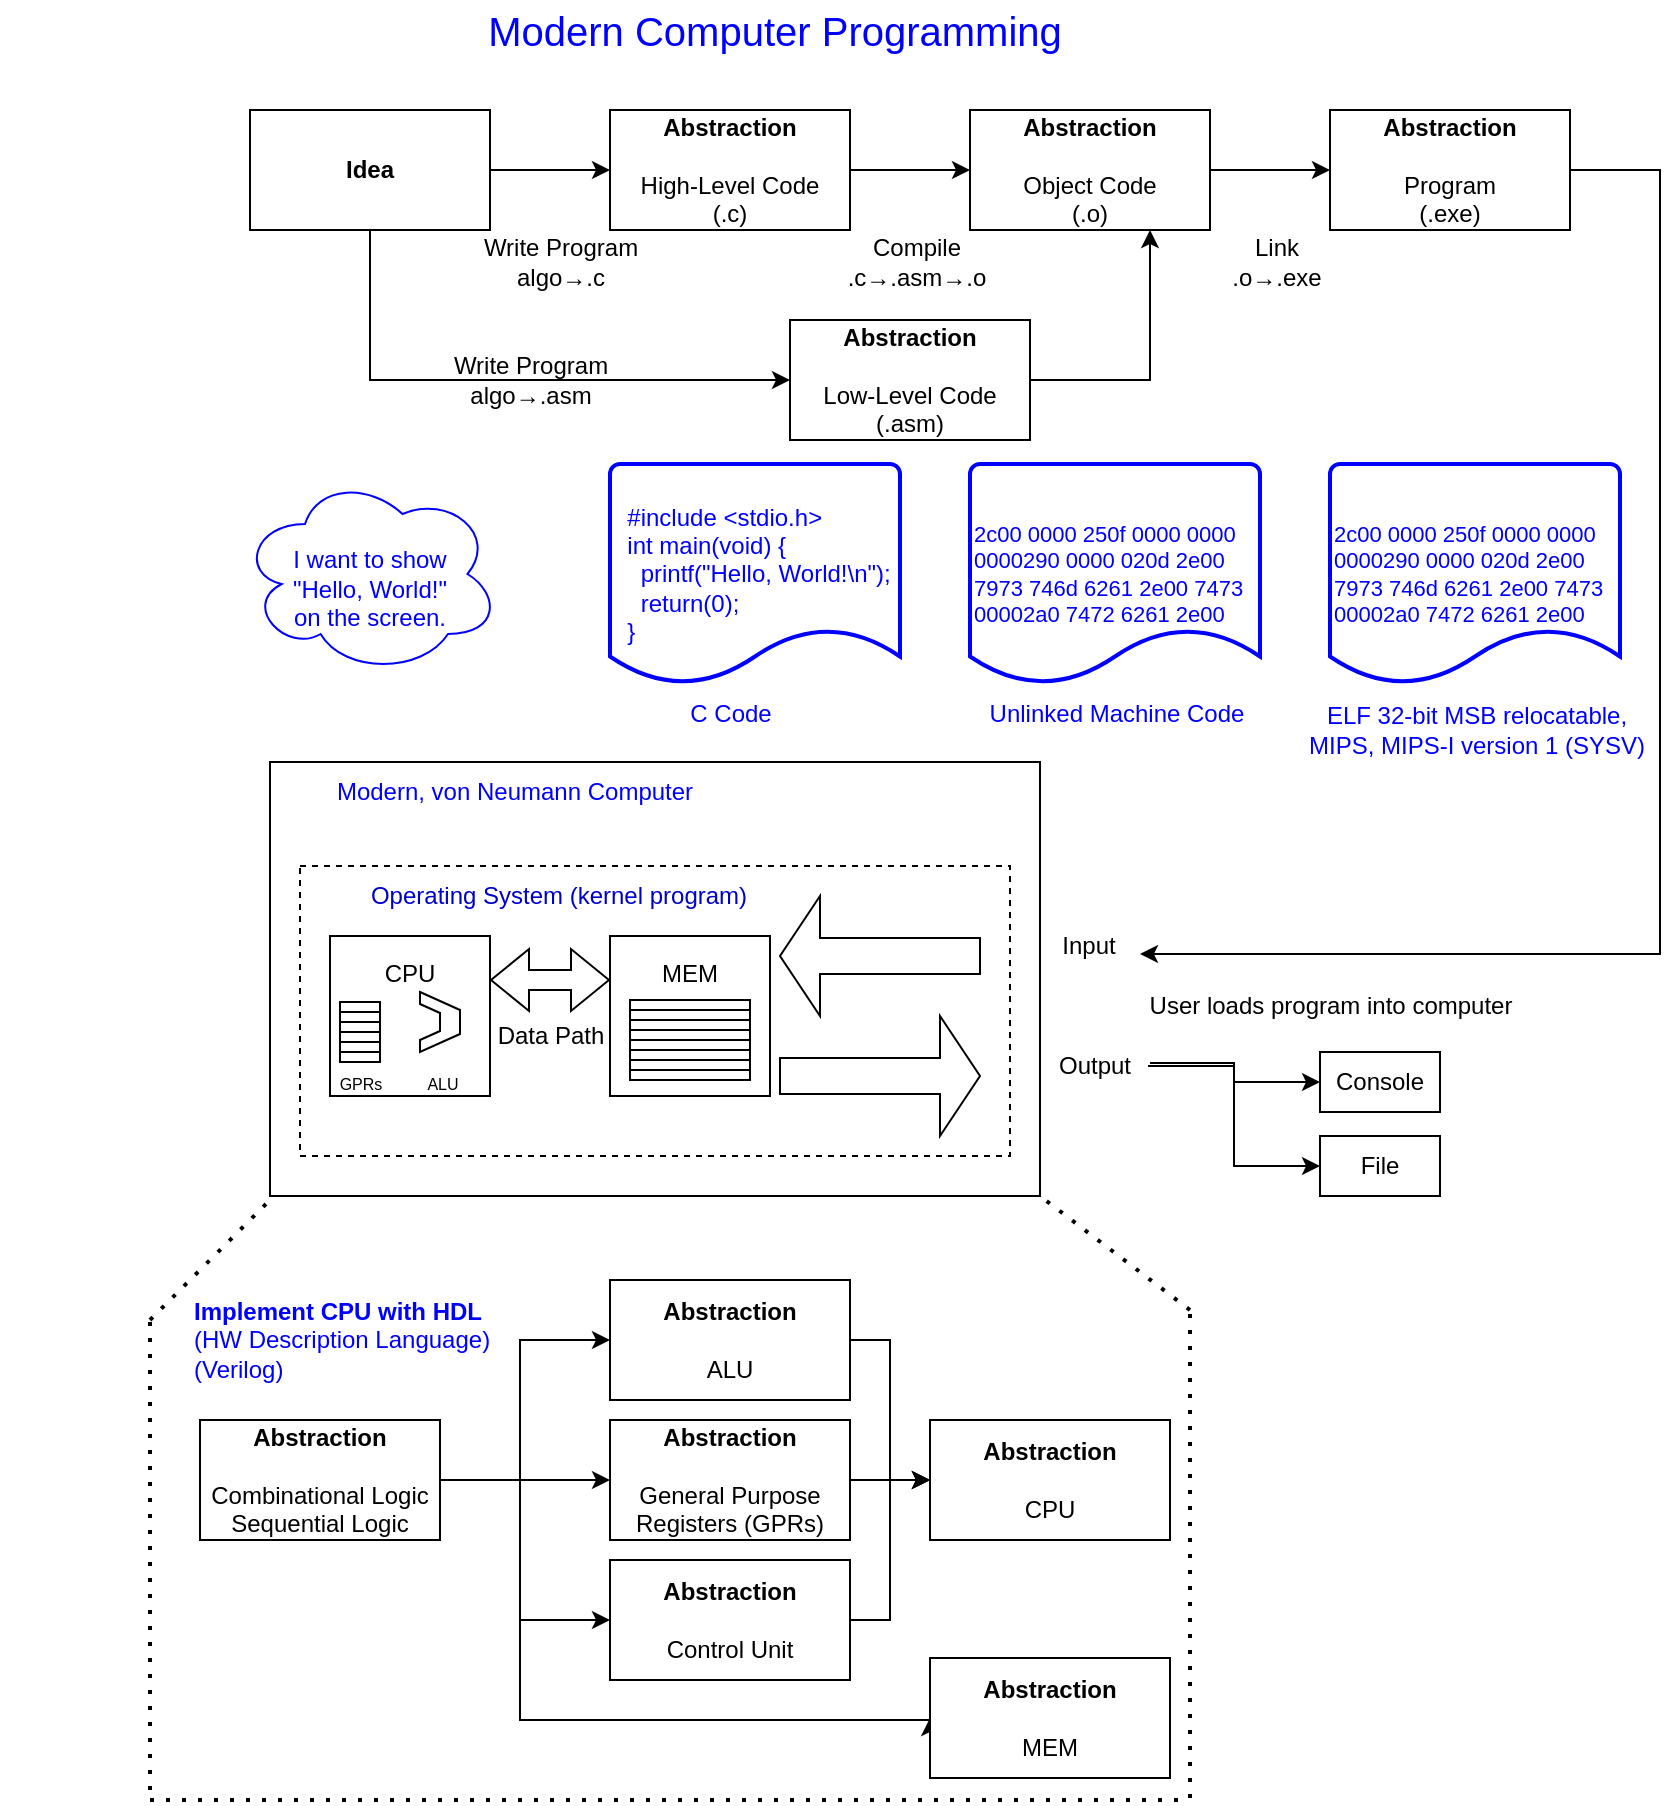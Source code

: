 <mxfile version="21.0.6" type="device" pages="4"><diagram name="Figure" id="xhMoivAbEKIubdYNI2gR"><mxGraphModel dx="1614" dy="1295" grid="1" gridSize="5" guides="1" tooltips="1" connect="1" arrows="1" fold="1" page="1" pageScale="1" pageWidth="1100" pageHeight="850" math="0" shadow="0"><root><mxCell id="0"/><mxCell id="1" parent="0"/><mxCell id="EXcT1RAlzrsjDr3NALad-144" value="&lt;font color=&quot;#0000ff&quot;&gt;Modern Computer Programming&lt;/font&gt;" style="text;html=1;strokeColor=none;fillColor=none;align=center;verticalAlign=middle;whiteSpace=wrap;rounded=0;fontSize=20;" parent="1" vertex="1"><mxGeometry x="5" y="5" width="775" height="30" as="geometry"/></mxCell><mxCell id="JKjle6_-eE0HTpioYY8l-78" value="" style="rounded=0;whiteSpace=wrap;html=1;dashed=1;fillColor=none;" vertex="1" parent="1"><mxGeometry x="155" y="438" width="355" height="145" as="geometry"/></mxCell><mxCell id="JKjle6_-eE0HTpioYY8l-79" value="" style="rounded=0;whiteSpace=wrap;html=1;fillColor=none;" vertex="1" parent="1"><mxGeometry x="140" y="386" width="385" height="217" as="geometry"/></mxCell><mxCell id="JKjle6_-eE0HTpioYY8l-80" style="edgeStyle=orthogonalEdgeStyle;rounded=0;orthogonalLoop=1;jettySize=auto;html=1;entryX=0;entryY=0.5;entryDx=0;entryDy=0;" edge="1" parent="1" source="JKjle6_-eE0HTpioYY8l-82" target="JKjle6_-eE0HTpioYY8l-84"><mxGeometry relative="1" as="geometry"/></mxCell><mxCell id="JKjle6_-eE0HTpioYY8l-81" style="edgeStyle=orthogonalEdgeStyle;rounded=0;orthogonalLoop=1;jettySize=auto;html=1;entryX=0;entryY=0.5;entryDx=0;entryDy=0;exitX=0.5;exitY=1;exitDx=0;exitDy=0;" edge="1" parent="1" source="JKjle6_-eE0HTpioYY8l-82" target="JKjle6_-eE0HTpioYY8l-152"><mxGeometry relative="1" as="geometry"/></mxCell><mxCell id="JKjle6_-eE0HTpioYY8l-82" value="&lt;b&gt;Idea&lt;/b&gt;" style="rounded=0;whiteSpace=wrap;html=1;" vertex="1" parent="1"><mxGeometry x="130" y="60" width="120" height="60" as="geometry"/></mxCell><mxCell id="JKjle6_-eE0HTpioYY8l-83" style="edgeStyle=orthogonalEdgeStyle;rounded=0;orthogonalLoop=1;jettySize=auto;html=1;entryX=0;entryY=0.5;entryDx=0;entryDy=0;" edge="1" parent="1" source="JKjle6_-eE0HTpioYY8l-84" target="JKjle6_-eE0HTpioYY8l-86"><mxGeometry relative="1" as="geometry"/></mxCell><mxCell id="JKjle6_-eE0HTpioYY8l-84" value="&lt;b&gt;Abstraction&lt;/b&gt;&lt;br&gt;&lt;br&gt;High-Level Code&lt;br&gt;(.c)" style="rounded=0;whiteSpace=wrap;html=1;" vertex="1" parent="1"><mxGeometry x="310" y="60" width="120" height="60" as="geometry"/></mxCell><mxCell id="JKjle6_-eE0HTpioYY8l-85" style="edgeStyle=orthogonalEdgeStyle;rounded=0;orthogonalLoop=1;jettySize=auto;html=1;entryX=0;entryY=0.5;entryDx=0;entryDy=0;" edge="1" parent="1" source="JKjle6_-eE0HTpioYY8l-86" target="JKjle6_-eE0HTpioYY8l-88"><mxGeometry relative="1" as="geometry"/></mxCell><mxCell id="JKjle6_-eE0HTpioYY8l-86" value="&lt;b&gt;Abstraction&lt;/b&gt;&lt;br&gt;&lt;br&gt;Object Code&lt;br&gt;(.o)" style="rounded=0;whiteSpace=wrap;html=1;" vertex="1" parent="1"><mxGeometry x="490" y="60" width="120" height="60" as="geometry"/></mxCell><mxCell id="JKjle6_-eE0HTpioYY8l-87" style="edgeStyle=orthogonalEdgeStyle;rounded=0;orthogonalLoop=1;jettySize=auto;html=1;entryX=1.02;entryY=0.633;entryDx=0;entryDy=0;entryPerimeter=0;" edge="1" parent="1" source="JKjle6_-eE0HTpioYY8l-88" target="JKjle6_-eE0HTpioYY8l-100"><mxGeometry relative="1" as="geometry"><Array as="points"><mxPoint x="835" y="90"/><mxPoint x="835" y="482"/></Array></mxGeometry></mxCell><mxCell id="JKjle6_-eE0HTpioYY8l-88" value="&lt;b&gt;Abstraction&lt;/b&gt;&lt;br&gt;&lt;br&gt;Program&lt;br&gt;(.exe)" style="rounded=0;whiteSpace=wrap;html=1;" vertex="1" parent="1"><mxGeometry x="670" y="60" width="120" height="60" as="geometry"/></mxCell><mxCell id="JKjle6_-eE0HTpioYY8l-89" value="Compile&lt;br&gt;.c→.asm→.o" style="text;html=1;align=center;verticalAlign=middle;resizable=0;points=[];autosize=1;strokeColor=none;fillColor=none;" vertex="1" parent="1"><mxGeometry x="418" y="113" width="90" height="45" as="geometry"/></mxCell><mxCell id="JKjle6_-eE0HTpioYY8l-90" value="Link&lt;br&gt;.o→.exe" style="text;html=1;align=center;verticalAlign=middle;resizable=0;points=[];autosize=1;strokeColor=none;fillColor=none;" vertex="1" parent="1"><mxGeometry x="610" y="113" width="65" height="45" as="geometry"/></mxCell><mxCell id="JKjle6_-eE0HTpioYY8l-91" value="Write Program&lt;br&gt;algo→.c" style="text;html=1;align=center;verticalAlign=middle;resizable=0;points=[];autosize=1;strokeColor=none;fillColor=none;" vertex="1" parent="1"><mxGeometry x="235" y="113" width="100" height="45" as="geometry"/></mxCell><mxCell id="JKjle6_-eE0HTpioYY8l-92" value="CPU&lt;br&gt;&lt;br&gt;&lt;br&gt;&lt;br&gt;" style="whiteSpace=wrap;html=1;aspect=fixed;" vertex="1" parent="1"><mxGeometry x="170" y="473" width="80" height="80" as="geometry"/></mxCell><mxCell id="JKjle6_-eE0HTpioYY8l-93" style="edgeStyle=orthogonalEdgeStyle;rounded=0;orthogonalLoop=1;jettySize=auto;html=1;exitX=0;exitY=0.5;exitDx=0;exitDy=0;entryX=1;entryY=0.5;entryDx=0;entryDy=0;shape=flexArrow;startArrow=block;" edge="1" parent="1"><mxGeometry relative="1" as="geometry"><mxPoint x="310" y="495" as="sourcePoint"/><mxPoint x="250" y="495" as="targetPoint"/></mxGeometry></mxCell><mxCell id="JKjle6_-eE0HTpioYY8l-94" value="MEM&lt;br&gt;&lt;br&gt;&lt;br&gt;&lt;br&gt;" style="whiteSpace=wrap;html=1;aspect=fixed;" vertex="1" parent="1"><mxGeometry x="310" y="473" width="80" height="80" as="geometry"/></mxCell><mxCell id="JKjle6_-eE0HTpioYY8l-95" value="" style="shape=singleArrow;whiteSpace=wrap;html=1;" vertex="1" parent="1"><mxGeometry x="395" y="513" width="100" height="60" as="geometry"/></mxCell><mxCell id="JKjle6_-eE0HTpioYY8l-96" value="" style="shape=singleArrow;direction=west;whiteSpace=wrap;html=1;" vertex="1" parent="1"><mxGeometry x="395" y="453" width="100" height="60" as="geometry"/></mxCell><mxCell id="JKjle6_-eE0HTpioYY8l-97" style="edgeStyle=orthogonalEdgeStyle;rounded=0;orthogonalLoop=1;jettySize=auto;html=1;entryX=0;entryY=0.5;entryDx=0;entryDy=0;exitX=1.018;exitY=0.45;exitDx=0;exitDy=0;exitPerimeter=0;" edge="1" parent="1" source="JKjle6_-eE0HTpioYY8l-99" target="JKjle6_-eE0HTpioYY8l-114"><mxGeometry relative="1" as="geometry"/></mxCell><mxCell id="JKjle6_-eE0HTpioYY8l-98" style="edgeStyle=orthogonalEdgeStyle;rounded=0;orthogonalLoop=1;jettySize=auto;html=1;entryX=0;entryY=0.5;entryDx=0;entryDy=0;" edge="1" parent="1" source="JKjle6_-eE0HTpioYY8l-99" target="JKjle6_-eE0HTpioYY8l-115"><mxGeometry relative="1" as="geometry"/></mxCell><mxCell id="JKjle6_-eE0HTpioYY8l-99" value="Output" style="text;html=1;align=center;verticalAlign=middle;resizable=0;points=[];autosize=1;strokeColor=none;fillColor=none;" vertex="1" parent="1"><mxGeometry x="524" y="523" width="55" height="30" as="geometry"/></mxCell><mxCell id="JKjle6_-eE0HTpioYY8l-100" value="Input" style="text;html=1;align=center;verticalAlign=middle;resizable=0;points=[];autosize=1;strokeColor=none;fillColor=none;" vertex="1" parent="1"><mxGeometry x="524" y="463" width="50" height="30" as="geometry"/></mxCell><mxCell id="JKjle6_-eE0HTpioYY8l-101" value="Data Path" style="text;html=1;align=center;verticalAlign=middle;resizable=0;points=[];autosize=1;strokeColor=none;fillColor=none;" vertex="1" parent="1"><mxGeometry x="242" y="508" width="75" height="30" as="geometry"/></mxCell><mxCell id="JKjle6_-eE0HTpioYY8l-102" value="" style="group;movable=1;resizable=1;rotatable=1;deletable=1;editable=1;locked=0;connectable=1;" vertex="1" connectable="0" parent="1"><mxGeometry x="175" y="506" width="20" height="30" as="geometry"/></mxCell><mxCell id="JKjle6_-eE0HTpioYY8l-103" value="" style="rounded=0;whiteSpace=wrap;html=1;movable=0;resizable=0;rotatable=0;deletable=0;editable=0;locked=1;connectable=0;" vertex="1" parent="JKjle6_-eE0HTpioYY8l-102"><mxGeometry width="20" height="5" as="geometry"/></mxCell><mxCell id="JKjle6_-eE0HTpioYY8l-104" value="" style="rounded=0;whiteSpace=wrap;html=1;movable=0;resizable=0;rotatable=0;deletable=0;editable=0;locked=1;connectable=0;" vertex="1" parent="JKjle6_-eE0HTpioYY8l-102"><mxGeometry y="5" width="20" height="5" as="geometry"/></mxCell><mxCell id="JKjle6_-eE0HTpioYY8l-105" value="" style="rounded=0;whiteSpace=wrap;html=1;movable=0;resizable=0;rotatable=0;deletable=0;editable=0;locked=1;connectable=0;" vertex="1" parent="JKjle6_-eE0HTpioYY8l-102"><mxGeometry y="10" width="20" height="5" as="geometry"/></mxCell><mxCell id="JKjle6_-eE0HTpioYY8l-106" value="" style="rounded=0;whiteSpace=wrap;html=1;movable=0;resizable=0;rotatable=0;deletable=0;editable=0;locked=1;connectable=0;" vertex="1" parent="JKjle6_-eE0HTpioYY8l-102"><mxGeometry y="15" width="20" height="5" as="geometry"/></mxCell><mxCell id="JKjle6_-eE0HTpioYY8l-107" value="" style="rounded=0;whiteSpace=wrap;html=1;movable=0;resizable=0;rotatable=0;deletable=0;editable=0;locked=1;connectable=0;" vertex="1" parent="JKjle6_-eE0HTpioYY8l-102"><mxGeometry y="20" width="20" height="5" as="geometry"/></mxCell><mxCell id="JKjle6_-eE0HTpioYY8l-108" value="" style="rounded=0;whiteSpace=wrap;html=1;movable=0;resizable=0;rotatable=0;deletable=0;editable=0;locked=1;connectable=0;" vertex="1" parent="JKjle6_-eE0HTpioYY8l-102"><mxGeometry y="25" width="20" height="5" as="geometry"/></mxCell><mxCell id="JKjle6_-eE0HTpioYY8l-109" value="&lt;font style=&quot;font-size: 8px;&quot;&gt;GPRs&lt;/font&gt;" style="text;html=1;align=center;verticalAlign=middle;resizable=0;points=[];autosize=1;strokeColor=none;fillColor=none;" vertex="1" parent="1"><mxGeometry x="165" y="531" width="40" height="30" as="geometry"/></mxCell><mxCell id="JKjle6_-eE0HTpioYY8l-110" value="" style="shape=stencil(tZXRjoIwEEW/pq+bQsPq6wb1PyqOS2NtSdvV3b93oGCs0I0IJISkc7mHIb1DCcttySsgKS0J25A0TSjFO66vT2tuKyicL164EXwvwSvWGX2Cqzi4liFUCUa4WmVbQr/wmfpieaGVQojQygbKg44wLhR66a+Hta//C1YV8s/gwLRNNtXd68yPbAFqskSnIbPre95OZ6KGvSaL7NQ81ORNJsuxEgsxy/e8OH0b/aMOfVdUO2oDA8JdFlL6AYt9YMXruesJnXzWF/h/moawnVsK9eC+/wxaP5sKWI0FPGWMTvOvx9qz0P+ZTfOzsf7Q/sL+FVLbaHKwHgkPHguDmWs8vcQ2VX+ONIUb);whiteSpace=wrap;html=1;" vertex="1" parent="1"><mxGeometry x="215" y="501" width="20" height="30" as="geometry"/></mxCell><mxCell id="JKjle6_-eE0HTpioYY8l-111" value="&lt;font style=&quot;font-size: 8px;&quot;&gt;ALU&lt;/font&gt;" style="text;html=1;align=center;verticalAlign=middle;resizable=0;points=[];autosize=1;strokeColor=none;fillColor=none;" vertex="1" parent="1"><mxGeometry x="208" y="531" width="35" height="30" as="geometry"/></mxCell><mxCell id="JKjle6_-eE0HTpioYY8l-112" value="Operating System (kernel program)" style="text;html=1;align=center;verticalAlign=middle;resizable=0;points=[];autosize=1;strokeColor=none;fillColor=none;fontColor=#0000CC;" vertex="1" parent="1"><mxGeometry x="179" y="438" width="210" height="30" as="geometry"/></mxCell><mxCell id="JKjle6_-eE0HTpioYY8l-113" value="User loads program into computer" style="text;html=1;align=center;verticalAlign=middle;resizable=0;points=[];autosize=1;strokeColor=none;fillColor=none;" vertex="1" parent="1"><mxGeometry x="570" y="493" width="200" height="30" as="geometry"/></mxCell><mxCell id="JKjle6_-eE0HTpioYY8l-114" value="Console" style="rounded=0;whiteSpace=wrap;html=1;" vertex="1" parent="1"><mxGeometry x="665" y="531" width="60" height="30" as="geometry"/></mxCell><mxCell id="JKjle6_-eE0HTpioYY8l-115" value="File" style="rounded=0;whiteSpace=wrap;html=1;" vertex="1" parent="1"><mxGeometry x="665" y="573" width="60" height="30" as="geometry"/></mxCell><mxCell id="JKjle6_-eE0HTpioYY8l-116" value="&lt;font color=&quot;#0000ff&quot;&gt;&amp;nbsp; #include &amp;lt;stdio.h&amp;gt;&lt;br&gt;&amp;nbsp; int main(void) {&lt;br&gt;&amp;nbsp; &amp;nbsp; printf(&quot;Hello, World!\n&quot;);&lt;br&gt;&amp;nbsp; &amp;nbsp; return(0);&lt;br&gt;&amp;nbsp; }&lt;/font&gt;" style="strokeWidth=2;html=1;shape=mxgraph.flowchart.document2;whiteSpace=wrap;size=0.25;align=left;strokeColor=#0000FF;" vertex="1" parent="1"><mxGeometry x="310" y="237" width="145" height="110" as="geometry"/></mxCell><mxCell id="JKjle6_-eE0HTpioYY8l-117" value="&lt;font color=&quot;#0000ff&quot;&gt;&lt;br&gt;I want to show&lt;br&gt;&quot;Hello, World!&quot;&lt;br style=&quot;border-color: var(--border-color);&quot;&gt;on the screen.&lt;/font&gt;" style="ellipse;shape=cloud;whiteSpace=wrap;html=1;strokeColor=#0000FF;" vertex="1" parent="1"><mxGeometry x="125" y="242" width="130" height="100" as="geometry"/></mxCell><mxCell id="JKjle6_-eE0HTpioYY8l-118" value="&lt;div style=&quot;font-size: 11px;&quot;&gt;&lt;span style=&quot;color: rgb(0, 0, 255); background-color: initial;&quot;&gt;&lt;br&gt;2c00 0000 250f 0000 0000&lt;/span&gt;&lt;br&gt;&lt;/div&gt;&lt;div style=&quot;font-size: 11px;&quot;&gt;&lt;font style=&quot;font-size: 11px;&quot; color=&quot;#0000ff&quot;&gt;0000290 0000 020d 2e00 7973 746d 6261 2e00 7473&lt;/font&gt;&lt;/div&gt;&lt;div style=&quot;font-size: 11px;&quot;&gt;&lt;font style=&quot;font-size: 11px;&quot; color=&quot;#0000ff&quot;&gt;00002a0 7472 6261 2e00&amp;nbsp;&lt;/font&gt;&lt;/div&gt;&lt;div style=&quot;font-size: 11px;&quot;&gt;&lt;font style=&quot;font-size: 11px;&quot; color=&quot;#0000ff&quot;&gt;&lt;br&gt;&lt;/font&gt;&lt;/div&gt;" style="strokeWidth=2;html=1;shape=mxgraph.flowchart.document2;whiteSpace=wrap;size=0.25;align=left;strokeColor=#0000FF;" vertex="1" parent="1"><mxGeometry x="490" y="237" width="145" height="110" as="geometry"/></mxCell><mxCell id="JKjle6_-eE0HTpioYY8l-119" value="&lt;div style=&quot;font-size: 11px;&quot;&gt;&lt;span style=&quot;color: rgb(0, 0, 255); background-color: initial;&quot;&gt;&lt;br&gt;2c00 0000 250f 0000 0000&lt;/span&gt;&lt;br&gt;&lt;/div&gt;&lt;div style=&quot;font-size: 11px;&quot;&gt;&lt;font style=&quot;font-size: 11px;&quot; color=&quot;#0000ff&quot;&gt;0000290 0000 020d 2e00 7973 746d 6261 2e00 7473&lt;/font&gt;&lt;/div&gt;&lt;div style=&quot;font-size: 11px;&quot;&gt;&lt;font style=&quot;font-size: 11px;&quot; color=&quot;#0000ff&quot;&gt;00002a0 7472 6261 2e00&amp;nbsp;&lt;/font&gt;&lt;/div&gt;&lt;div style=&quot;font-size: 11px;&quot;&gt;&lt;font style=&quot;font-size: 11px;&quot; color=&quot;#0000ff&quot;&gt;&lt;br&gt;&lt;/font&gt;&lt;/div&gt;" style="strokeWidth=2;html=1;shape=mxgraph.flowchart.document2;whiteSpace=wrap;size=0.25;align=left;strokeColor=#0000FF;" vertex="1" parent="1"><mxGeometry x="670" y="237" width="145" height="110" as="geometry"/></mxCell><mxCell id="JKjle6_-eE0HTpioYY8l-120" value="&lt;font color=&quot;#0000ff&quot;&gt;C Code&lt;/font&gt;" style="text;html=1;align=center;verticalAlign=middle;resizable=0;points=[];autosize=1;strokeColor=none;fillColor=none;" vertex="1" parent="1"><mxGeometry x="340" y="347" width="60" height="30" as="geometry"/></mxCell><mxCell id="JKjle6_-eE0HTpioYY8l-121" value="&lt;font color=&quot;#0000ff&quot;&gt;Unlinked&amp;nbsp;Machine Code&lt;br&gt;&lt;/font&gt;" style="text;html=1;align=center;verticalAlign=middle;resizable=0;points=[];autosize=1;strokeColor=none;fillColor=none;" vertex="1" parent="1"><mxGeometry x="487.5" y="347" width="150" height="30" as="geometry"/></mxCell><mxCell id="JKjle6_-eE0HTpioYY8l-122" value="&lt;font color=&quot;#0000ff&quot;&gt;ELF 32-bit MSB relocatable,&lt;br&gt;MIPS, MIPS-I version 1 (SYSV)&lt;/font&gt;" style="text;html=1;align=center;verticalAlign=middle;resizable=0;points=[];autosize=1;strokeColor=none;fillColor=none;" vertex="1" parent="1"><mxGeometry x="647.5" y="347" width="190" height="45" as="geometry"/></mxCell><mxCell id="JKjle6_-eE0HTpioYY8l-123" value="" style="group" vertex="1" connectable="0" parent="1"><mxGeometry x="320" y="505" width="60" height="40" as="geometry"/></mxCell><mxCell id="JKjle6_-eE0HTpioYY8l-124" value="" style="rounded=0;whiteSpace=wrap;html=1;movable=1;resizable=1;rotatable=1;deletable=1;editable=1;locked=0;connectable=1;" vertex="1" parent="JKjle6_-eE0HTpioYY8l-123"><mxGeometry width="60" height="5" as="geometry"/></mxCell><mxCell id="JKjle6_-eE0HTpioYY8l-125" value="" style="rounded=0;whiteSpace=wrap;html=1;movable=1;resizable=1;rotatable=1;deletable=1;editable=1;locked=0;connectable=1;" vertex="1" parent="JKjle6_-eE0HTpioYY8l-123"><mxGeometry y="5" width="60" height="5" as="geometry"/></mxCell><mxCell id="JKjle6_-eE0HTpioYY8l-126" value="" style="rounded=0;whiteSpace=wrap;html=1;movable=1;resizable=1;rotatable=1;deletable=1;editable=1;locked=0;connectable=1;" vertex="1" parent="JKjle6_-eE0HTpioYY8l-123"><mxGeometry y="15" width="60" height="5" as="geometry"/></mxCell><mxCell id="JKjle6_-eE0HTpioYY8l-127" value="" style="rounded=0;whiteSpace=wrap;html=1;movable=1;resizable=1;rotatable=1;deletable=1;editable=1;locked=0;connectable=1;" vertex="1" parent="JKjle6_-eE0HTpioYY8l-123"><mxGeometry y="20" width="60" height="5" as="geometry"/></mxCell><mxCell id="JKjle6_-eE0HTpioYY8l-128" value="" style="rounded=0;whiteSpace=wrap;html=1;movable=1;resizable=1;rotatable=1;deletable=1;editable=1;locked=0;connectable=1;" vertex="1" parent="JKjle6_-eE0HTpioYY8l-123"><mxGeometry y="25" width="60" height="5" as="geometry"/></mxCell><mxCell id="JKjle6_-eE0HTpioYY8l-129" value="" style="rounded=0;whiteSpace=wrap;html=1;movable=1;resizable=1;rotatable=1;deletable=1;editable=1;locked=0;connectable=1;" vertex="1" parent="JKjle6_-eE0HTpioYY8l-123"><mxGeometry y="30" width="60" height="5" as="geometry"/></mxCell><mxCell id="JKjle6_-eE0HTpioYY8l-130" value="" style="rounded=0;whiteSpace=wrap;html=1;movable=1;resizable=1;rotatable=1;deletable=1;editable=1;locked=0;connectable=1;" vertex="1" parent="JKjle6_-eE0HTpioYY8l-123"><mxGeometry y="10" width="60" height="5" as="geometry"/></mxCell><mxCell id="JKjle6_-eE0HTpioYY8l-131" value="" style="rounded=0;whiteSpace=wrap;html=1;movable=1;resizable=1;rotatable=1;deletable=1;editable=1;locked=0;connectable=1;" vertex="1" parent="JKjle6_-eE0HTpioYY8l-123"><mxGeometry y="35" width="60" height="5" as="geometry"/></mxCell><mxCell id="JKjle6_-eE0HTpioYY8l-132" value="Modern, von Neumann Computer" style="text;html=1;align=center;verticalAlign=middle;resizable=0;points=[];autosize=1;strokeColor=none;fillColor=none;fontColor=#0000FF;" vertex="1" parent="1"><mxGeometry x="162" y="386" width="200" height="30" as="geometry"/></mxCell><mxCell id="JKjle6_-eE0HTpioYY8l-133" value="&lt;b&gt;Abstraction&lt;/b&gt;&lt;br&gt;&lt;br&gt;CPU" style="rounded=0;whiteSpace=wrap;html=1;" vertex="1" parent="1"><mxGeometry x="470" y="715" width="120" height="60" as="geometry"/></mxCell><mxCell id="JKjle6_-eE0HTpioYY8l-134" style="edgeStyle=orthogonalEdgeStyle;rounded=0;orthogonalLoop=1;jettySize=auto;html=1;entryX=0;entryY=0.5;entryDx=0;entryDy=0;" edge="1" parent="1" source="JKjle6_-eE0HTpioYY8l-138" target="JKjle6_-eE0HTpioYY8l-140"><mxGeometry relative="1" as="geometry"><Array as="points"><mxPoint x="265" y="745"/><mxPoint x="265" y="675"/></Array></mxGeometry></mxCell><mxCell id="JKjle6_-eE0HTpioYY8l-135" style="edgeStyle=orthogonalEdgeStyle;rounded=0;orthogonalLoop=1;jettySize=auto;html=1;entryX=0;entryY=0.5;entryDx=0;entryDy=0;" edge="1" parent="1" source="JKjle6_-eE0HTpioYY8l-138" target="JKjle6_-eE0HTpioYY8l-144"><mxGeometry relative="1" as="geometry"/></mxCell><mxCell id="JKjle6_-eE0HTpioYY8l-136" style="edgeStyle=orthogonalEdgeStyle;rounded=0;orthogonalLoop=1;jettySize=auto;html=1;entryX=0;entryY=0.5;entryDx=0;entryDy=0;" edge="1" parent="1" source="JKjle6_-eE0HTpioYY8l-138" target="JKjle6_-eE0HTpioYY8l-142"><mxGeometry relative="1" as="geometry"><Array as="points"><mxPoint x="265" y="745"/><mxPoint x="265" y="815"/></Array></mxGeometry></mxCell><mxCell id="JKjle6_-eE0HTpioYY8l-137" style="edgeStyle=orthogonalEdgeStyle;rounded=0;orthogonalLoop=1;jettySize=auto;html=1;entryX=0;entryY=0.5;entryDx=0;entryDy=0;" edge="1" parent="1" source="JKjle6_-eE0HTpioYY8l-138" target="JKjle6_-eE0HTpioYY8l-145"><mxGeometry relative="1" as="geometry"><Array as="points"><mxPoint x="265" y="745"/><mxPoint x="265" y="865"/></Array></mxGeometry></mxCell><mxCell id="JKjle6_-eE0HTpioYY8l-138" value="&lt;b&gt;Abstraction&lt;/b&gt;&lt;br&gt;&lt;br&gt;Combinational Logic&lt;br&gt;Sequential Logic" style="rounded=0;whiteSpace=wrap;html=1;" vertex="1" parent="1"><mxGeometry x="105" y="715" width="120" height="60" as="geometry"/></mxCell><mxCell id="JKjle6_-eE0HTpioYY8l-139" style="edgeStyle=orthogonalEdgeStyle;rounded=0;orthogonalLoop=1;jettySize=auto;html=1;entryX=0;entryY=0.5;entryDx=0;entryDy=0;" edge="1" parent="1" source="JKjle6_-eE0HTpioYY8l-140" target="JKjle6_-eE0HTpioYY8l-133"><mxGeometry relative="1" as="geometry"/></mxCell><mxCell id="JKjle6_-eE0HTpioYY8l-140" value="&lt;b&gt;Abstraction&lt;/b&gt;&lt;br&gt;&lt;br&gt;ALU" style="rounded=0;whiteSpace=wrap;html=1;" vertex="1" parent="1"><mxGeometry x="310" y="645" width="120" height="60" as="geometry"/></mxCell><mxCell id="JKjle6_-eE0HTpioYY8l-141" style="edgeStyle=orthogonalEdgeStyle;rounded=0;orthogonalLoop=1;jettySize=auto;html=1;entryX=0;entryY=0.5;entryDx=0;entryDy=0;" edge="1" parent="1" source="JKjle6_-eE0HTpioYY8l-142" target="JKjle6_-eE0HTpioYY8l-133"><mxGeometry relative="1" as="geometry"/></mxCell><mxCell id="JKjle6_-eE0HTpioYY8l-142" value="&lt;b&gt;Abstraction&lt;/b&gt;&lt;br&gt;&lt;br&gt;Control Unit" style="rounded=0;whiteSpace=wrap;html=1;" vertex="1" parent="1"><mxGeometry x="310" y="785" width="120" height="60" as="geometry"/></mxCell><mxCell id="JKjle6_-eE0HTpioYY8l-143" style="edgeStyle=orthogonalEdgeStyle;rounded=0;orthogonalLoop=1;jettySize=auto;html=1;" edge="1" parent="1" source="JKjle6_-eE0HTpioYY8l-144"><mxGeometry relative="1" as="geometry"><mxPoint x="470" y="745" as="targetPoint"/></mxGeometry></mxCell><mxCell id="JKjle6_-eE0HTpioYY8l-144" value="&lt;b&gt;Abstraction&lt;/b&gt;&lt;br&gt;&lt;br&gt;General Purpose Registers (GPRs)" style="rounded=0;whiteSpace=wrap;html=1;" vertex="1" parent="1"><mxGeometry x="310" y="715" width="120" height="60" as="geometry"/></mxCell><mxCell id="JKjle6_-eE0HTpioYY8l-145" value="&lt;b&gt;Abstraction&lt;/b&gt;&lt;br&gt;&lt;br&gt;MEM" style="rounded=0;whiteSpace=wrap;html=1;" vertex="1" parent="1"><mxGeometry x="470" y="834" width="120" height="60" as="geometry"/></mxCell><mxCell id="JKjle6_-eE0HTpioYY8l-146" value="" style="endArrow=none;dashed=1;html=1;dashPattern=1 3;strokeWidth=2;rounded=0;" edge="1" parent="1"><mxGeometry width="50" height="50" relative="1" as="geometry"><mxPoint x="80" y="665" as="sourcePoint"/><mxPoint x="140" y="605" as="targetPoint"/></mxGeometry></mxCell><mxCell id="JKjle6_-eE0HTpioYY8l-147" value="" style="endArrow=none;dashed=1;html=1;dashPattern=1 3;strokeWidth=2;rounded=0;" edge="1" parent="1"><mxGeometry width="50" height="50" relative="1" as="geometry"><mxPoint x="600" y="660" as="sourcePoint"/><mxPoint x="525" y="603" as="targetPoint"/></mxGeometry></mxCell><mxCell id="JKjle6_-eE0HTpioYY8l-148" value="" style="endArrow=none;dashed=1;html=1;dashPattern=1 3;strokeWidth=2;rounded=0;" edge="1" parent="1"><mxGeometry width="50" height="50" relative="1" as="geometry"><mxPoint x="80" y="900" as="sourcePoint"/><mxPoint x="80" y="666" as="targetPoint"/></mxGeometry></mxCell><mxCell id="JKjle6_-eE0HTpioYY8l-149" value="" style="endArrow=none;dashed=1;html=1;dashPattern=1 3;strokeWidth=2;rounded=0;" edge="1" parent="1"><mxGeometry width="50" height="50" relative="1" as="geometry"><mxPoint x="600" y="904" as="sourcePoint"/><mxPoint x="600" y="660" as="targetPoint"/></mxGeometry></mxCell><mxCell id="JKjle6_-eE0HTpioYY8l-150" value="" style="endArrow=none;dashed=1;html=1;dashPattern=1 3;strokeWidth=2;rounded=0;" edge="1" parent="1"><mxGeometry width="50" height="50" relative="1" as="geometry"><mxPoint x="80" y="905" as="sourcePoint"/><mxPoint x="600" y="905" as="targetPoint"/></mxGeometry></mxCell><mxCell id="JKjle6_-eE0HTpioYY8l-151" style="edgeStyle=orthogonalEdgeStyle;rounded=0;orthogonalLoop=1;jettySize=auto;html=1;entryX=0.75;entryY=1;entryDx=0;entryDy=0;exitX=1;exitY=0.5;exitDx=0;exitDy=0;" edge="1" parent="1" source="JKjle6_-eE0HTpioYY8l-152" target="JKjle6_-eE0HTpioYY8l-86"><mxGeometry relative="1" as="geometry"/></mxCell><mxCell id="JKjle6_-eE0HTpioYY8l-152" value="&lt;b&gt;Abstraction&lt;/b&gt;&lt;br&gt;&lt;br&gt;Low-Level Code&lt;br&gt;(.asm)" style="rounded=0;whiteSpace=wrap;html=1;" vertex="1" parent="1"><mxGeometry x="400" y="165" width="120" height="60" as="geometry"/></mxCell><mxCell id="JKjle6_-eE0HTpioYY8l-153" value="Write Program&lt;br&gt;algo→.asm" style="text;html=1;align=center;verticalAlign=middle;resizable=0;points=[];autosize=1;strokeColor=none;fillColor=none;" vertex="1" parent="1"><mxGeometry x="220" y="172.5" width="100" height="45" as="geometry"/></mxCell><mxCell id="JKjle6_-eE0HTpioYY8l-154" value="&lt;b&gt;Implement CPU with HDL&lt;/b&gt;&lt;br&gt;(HW Description Language)&lt;br&gt;(Verilog)" style="text;html=1;align=left;verticalAlign=middle;resizable=0;points=[];autosize=1;strokeColor=none;fillColor=none;fontColor=#0000FF;" vertex="1" parent="1"><mxGeometry x="100" y="645" width="170" height="60" as="geometry"/></mxCell></root></mxGraphModel></diagram><diagram name="No Title" id="nKW3X1GtCmjBUOrvfZJE"><mxGraphModel dx="1614" dy="1295" grid="1" gridSize="5" guides="1" tooltips="1" connect="1" arrows="1" fold="1" page="1" pageScale="1" pageWidth="1100" pageHeight="850" math="0" shadow="0"><root><mxCell id="Z7uP1aQDaP-5056bGbzM-0"/><mxCell id="Z7uP1aQDaP-5056bGbzM-1" parent="Z7uP1aQDaP-5056bGbzM-0"/><mxCell id="R9B_BtaLKqSz6_duJ1aa-0" value="" style="rounded=0;whiteSpace=wrap;html=1;dashed=1;fillColor=none;" vertex="1" parent="Z7uP1aQDaP-5056bGbzM-1"><mxGeometry x="135" y="398" width="355" height="145" as="geometry"/></mxCell><mxCell id="R9B_BtaLKqSz6_duJ1aa-1" value="" style="rounded=0;whiteSpace=wrap;html=1;fillColor=none;" vertex="1" parent="Z7uP1aQDaP-5056bGbzM-1"><mxGeometry x="120" y="346" width="385" height="217" as="geometry"/></mxCell><mxCell id="R9B_BtaLKqSz6_duJ1aa-2" style="edgeStyle=orthogonalEdgeStyle;rounded=0;orthogonalLoop=1;jettySize=auto;html=1;entryX=0;entryY=0.5;entryDx=0;entryDy=0;" edge="1" parent="Z7uP1aQDaP-5056bGbzM-1" source="R9B_BtaLKqSz6_duJ1aa-4" target="R9B_BtaLKqSz6_duJ1aa-6"><mxGeometry relative="1" as="geometry"/></mxCell><mxCell id="R9B_BtaLKqSz6_duJ1aa-3" style="edgeStyle=orthogonalEdgeStyle;rounded=0;orthogonalLoop=1;jettySize=auto;html=1;entryX=0;entryY=0.5;entryDx=0;entryDy=0;exitX=0.5;exitY=1;exitDx=0;exitDy=0;" edge="1" parent="Z7uP1aQDaP-5056bGbzM-1" source="R9B_BtaLKqSz6_duJ1aa-4" target="R9B_BtaLKqSz6_duJ1aa-94"><mxGeometry relative="1" as="geometry"/></mxCell><mxCell id="R9B_BtaLKqSz6_duJ1aa-4" value="&lt;b&gt;Idea&lt;/b&gt;" style="rounded=0;whiteSpace=wrap;html=1;" vertex="1" parent="Z7uP1aQDaP-5056bGbzM-1"><mxGeometry x="110" y="20" width="120" height="60" as="geometry"/></mxCell><mxCell id="R9B_BtaLKqSz6_duJ1aa-5" style="edgeStyle=orthogonalEdgeStyle;rounded=0;orthogonalLoop=1;jettySize=auto;html=1;entryX=0;entryY=0.5;entryDx=0;entryDy=0;" edge="1" parent="Z7uP1aQDaP-5056bGbzM-1" source="R9B_BtaLKqSz6_duJ1aa-6" target="R9B_BtaLKqSz6_duJ1aa-8"><mxGeometry relative="1" as="geometry"/></mxCell><mxCell id="R9B_BtaLKqSz6_duJ1aa-6" value="&lt;b&gt;Abstraction&lt;/b&gt;&lt;br&gt;&lt;br&gt;High-Level Code&lt;br&gt;(.c)" style="rounded=0;whiteSpace=wrap;html=1;" vertex="1" parent="Z7uP1aQDaP-5056bGbzM-1"><mxGeometry x="290" y="20" width="120" height="60" as="geometry"/></mxCell><mxCell id="R9B_BtaLKqSz6_duJ1aa-7" style="edgeStyle=orthogonalEdgeStyle;rounded=0;orthogonalLoop=1;jettySize=auto;html=1;entryX=0;entryY=0.5;entryDx=0;entryDy=0;" edge="1" parent="Z7uP1aQDaP-5056bGbzM-1" source="R9B_BtaLKqSz6_duJ1aa-8" target="R9B_BtaLKqSz6_duJ1aa-10"><mxGeometry relative="1" as="geometry"/></mxCell><mxCell id="R9B_BtaLKqSz6_duJ1aa-8" value="&lt;b&gt;Abstraction&lt;/b&gt;&lt;br&gt;&lt;br&gt;Object Code&lt;br&gt;(.o)" style="rounded=0;whiteSpace=wrap;html=1;" vertex="1" parent="Z7uP1aQDaP-5056bGbzM-1"><mxGeometry x="470" y="20" width="120" height="60" as="geometry"/></mxCell><mxCell id="R9B_BtaLKqSz6_duJ1aa-9" style="edgeStyle=orthogonalEdgeStyle;rounded=0;orthogonalLoop=1;jettySize=auto;html=1;entryX=1.02;entryY=0.633;entryDx=0;entryDy=0;entryPerimeter=0;" edge="1" parent="Z7uP1aQDaP-5056bGbzM-1" source="R9B_BtaLKqSz6_duJ1aa-10" target="R9B_BtaLKqSz6_duJ1aa-22"><mxGeometry relative="1" as="geometry"><Array as="points"><mxPoint x="815" y="50"/><mxPoint x="815" y="442"/></Array></mxGeometry></mxCell><mxCell id="R9B_BtaLKqSz6_duJ1aa-10" value="&lt;b&gt;Abstraction&lt;/b&gt;&lt;br&gt;&lt;br&gt;Program&lt;br&gt;(.exe)" style="rounded=0;whiteSpace=wrap;html=1;" vertex="1" parent="Z7uP1aQDaP-5056bGbzM-1"><mxGeometry x="650" y="20" width="120" height="60" as="geometry"/></mxCell><mxCell id="R9B_BtaLKqSz6_duJ1aa-11" value="Compile&lt;br&gt;.c→.asm→.o" style="text;html=1;align=center;verticalAlign=middle;resizable=0;points=[];autosize=1;strokeColor=none;fillColor=none;" vertex="1" parent="Z7uP1aQDaP-5056bGbzM-1"><mxGeometry x="398" y="73" width="90" height="45" as="geometry"/></mxCell><mxCell id="R9B_BtaLKqSz6_duJ1aa-12" value="Link&lt;br&gt;.o→.exe" style="text;html=1;align=center;verticalAlign=middle;resizable=0;points=[];autosize=1;strokeColor=none;fillColor=none;" vertex="1" parent="Z7uP1aQDaP-5056bGbzM-1"><mxGeometry x="590" y="73" width="65" height="45" as="geometry"/></mxCell><mxCell id="R9B_BtaLKqSz6_duJ1aa-13" value="Write Program&lt;br&gt;algo→.c" style="text;html=1;align=center;verticalAlign=middle;resizable=0;points=[];autosize=1;strokeColor=none;fillColor=none;" vertex="1" parent="Z7uP1aQDaP-5056bGbzM-1"><mxGeometry x="215" y="73" width="100" height="45" as="geometry"/></mxCell><mxCell id="R9B_BtaLKqSz6_duJ1aa-14" value="CPU&lt;br&gt;&lt;br&gt;&lt;br&gt;&lt;br&gt;" style="whiteSpace=wrap;html=1;aspect=fixed;" vertex="1" parent="Z7uP1aQDaP-5056bGbzM-1"><mxGeometry x="150" y="433" width="80" height="80" as="geometry"/></mxCell><mxCell id="R9B_BtaLKqSz6_duJ1aa-15" style="edgeStyle=orthogonalEdgeStyle;rounded=0;orthogonalLoop=1;jettySize=auto;html=1;exitX=0;exitY=0.5;exitDx=0;exitDy=0;entryX=1;entryY=0.5;entryDx=0;entryDy=0;shape=flexArrow;startArrow=block;" edge="1" parent="Z7uP1aQDaP-5056bGbzM-1"><mxGeometry relative="1" as="geometry"><mxPoint x="290" y="455" as="sourcePoint"/><mxPoint x="230" y="455" as="targetPoint"/></mxGeometry></mxCell><mxCell id="R9B_BtaLKqSz6_duJ1aa-16" value="MEM&lt;br&gt;&lt;br&gt;&lt;br&gt;&lt;br&gt;" style="whiteSpace=wrap;html=1;aspect=fixed;" vertex="1" parent="Z7uP1aQDaP-5056bGbzM-1"><mxGeometry x="290" y="433" width="80" height="80" as="geometry"/></mxCell><mxCell id="R9B_BtaLKqSz6_duJ1aa-17" value="" style="shape=singleArrow;whiteSpace=wrap;html=1;" vertex="1" parent="Z7uP1aQDaP-5056bGbzM-1"><mxGeometry x="375" y="473" width="100" height="60" as="geometry"/></mxCell><mxCell id="R9B_BtaLKqSz6_duJ1aa-18" value="" style="shape=singleArrow;direction=west;whiteSpace=wrap;html=1;" vertex="1" parent="Z7uP1aQDaP-5056bGbzM-1"><mxGeometry x="375" y="413" width="100" height="60" as="geometry"/></mxCell><mxCell id="R9B_BtaLKqSz6_duJ1aa-19" style="edgeStyle=orthogonalEdgeStyle;rounded=0;orthogonalLoop=1;jettySize=auto;html=1;entryX=0;entryY=0.5;entryDx=0;entryDy=0;exitX=1.018;exitY=0.45;exitDx=0;exitDy=0;exitPerimeter=0;" edge="1" parent="Z7uP1aQDaP-5056bGbzM-1" source="R9B_BtaLKqSz6_duJ1aa-21" target="R9B_BtaLKqSz6_duJ1aa-36"><mxGeometry relative="1" as="geometry"/></mxCell><mxCell id="R9B_BtaLKqSz6_duJ1aa-20" style="edgeStyle=orthogonalEdgeStyle;rounded=0;orthogonalLoop=1;jettySize=auto;html=1;entryX=0;entryY=0.5;entryDx=0;entryDy=0;" edge="1" parent="Z7uP1aQDaP-5056bGbzM-1" source="R9B_BtaLKqSz6_duJ1aa-21" target="R9B_BtaLKqSz6_duJ1aa-37"><mxGeometry relative="1" as="geometry"/></mxCell><mxCell id="R9B_BtaLKqSz6_duJ1aa-21" value="Output" style="text;html=1;align=center;verticalAlign=middle;resizable=0;points=[];autosize=1;strokeColor=none;fillColor=none;" vertex="1" parent="Z7uP1aQDaP-5056bGbzM-1"><mxGeometry x="504" y="483" width="55" height="30" as="geometry"/></mxCell><mxCell id="R9B_BtaLKqSz6_duJ1aa-22" value="Input" style="text;html=1;align=center;verticalAlign=middle;resizable=0;points=[];autosize=1;strokeColor=none;fillColor=none;" vertex="1" parent="Z7uP1aQDaP-5056bGbzM-1"><mxGeometry x="504" y="423" width="50" height="30" as="geometry"/></mxCell><mxCell id="R9B_BtaLKqSz6_duJ1aa-23" value="Data Path" style="text;html=1;align=center;verticalAlign=middle;resizable=0;points=[];autosize=1;strokeColor=none;fillColor=none;" vertex="1" parent="Z7uP1aQDaP-5056bGbzM-1"><mxGeometry x="222" y="468" width="75" height="30" as="geometry"/></mxCell><mxCell id="R9B_BtaLKqSz6_duJ1aa-24" value="" style="group;movable=1;resizable=1;rotatable=1;deletable=1;editable=1;locked=0;connectable=1;" vertex="1" connectable="0" parent="Z7uP1aQDaP-5056bGbzM-1"><mxGeometry x="155" y="466" width="20" height="30" as="geometry"/></mxCell><mxCell id="R9B_BtaLKqSz6_duJ1aa-25" value="" style="rounded=0;whiteSpace=wrap;html=1;movable=0;resizable=0;rotatable=0;deletable=0;editable=0;locked=1;connectable=0;" vertex="1" parent="R9B_BtaLKqSz6_duJ1aa-24"><mxGeometry width="20" height="5" as="geometry"/></mxCell><mxCell id="R9B_BtaLKqSz6_duJ1aa-26" value="" style="rounded=0;whiteSpace=wrap;html=1;movable=0;resizable=0;rotatable=0;deletable=0;editable=0;locked=1;connectable=0;" vertex="1" parent="R9B_BtaLKqSz6_duJ1aa-24"><mxGeometry y="5" width="20" height="5" as="geometry"/></mxCell><mxCell id="R9B_BtaLKqSz6_duJ1aa-27" value="" style="rounded=0;whiteSpace=wrap;html=1;movable=0;resizable=0;rotatable=0;deletable=0;editable=0;locked=1;connectable=0;" vertex="1" parent="R9B_BtaLKqSz6_duJ1aa-24"><mxGeometry y="10" width="20" height="5" as="geometry"/></mxCell><mxCell id="R9B_BtaLKqSz6_duJ1aa-28" value="" style="rounded=0;whiteSpace=wrap;html=1;movable=0;resizable=0;rotatable=0;deletable=0;editable=0;locked=1;connectable=0;" vertex="1" parent="R9B_BtaLKqSz6_duJ1aa-24"><mxGeometry y="15" width="20" height="5" as="geometry"/></mxCell><mxCell id="R9B_BtaLKqSz6_duJ1aa-29" value="" style="rounded=0;whiteSpace=wrap;html=1;movable=0;resizable=0;rotatable=0;deletable=0;editable=0;locked=1;connectable=0;" vertex="1" parent="R9B_BtaLKqSz6_duJ1aa-24"><mxGeometry y="20" width="20" height="5" as="geometry"/></mxCell><mxCell id="R9B_BtaLKqSz6_duJ1aa-30" value="" style="rounded=0;whiteSpace=wrap;html=1;movable=0;resizable=0;rotatable=0;deletable=0;editable=0;locked=1;connectable=0;" vertex="1" parent="R9B_BtaLKqSz6_duJ1aa-24"><mxGeometry y="25" width="20" height="5" as="geometry"/></mxCell><mxCell id="R9B_BtaLKqSz6_duJ1aa-31" value="&lt;font style=&quot;font-size: 8px;&quot;&gt;GPRs&lt;/font&gt;" style="text;html=1;align=center;verticalAlign=middle;resizable=0;points=[];autosize=1;strokeColor=none;fillColor=none;" vertex="1" parent="Z7uP1aQDaP-5056bGbzM-1"><mxGeometry x="145" y="491" width="40" height="30" as="geometry"/></mxCell><mxCell id="R9B_BtaLKqSz6_duJ1aa-32" value="" style="shape=stencil(tZXRjoIwEEW/pq+bQsPq6wb1PyqOS2NtSdvV3b93oGCs0I0IJISkc7mHIb1DCcttySsgKS0J25A0TSjFO66vT2tuKyicL164EXwvwSvWGX2Cqzi4liFUCUa4WmVbQr/wmfpieaGVQojQygbKg44wLhR66a+Hta//C1YV8s/gwLRNNtXd68yPbAFqskSnIbPre95OZ6KGvSaL7NQ81ORNJsuxEgsxy/e8OH0b/aMOfVdUO2oDA8JdFlL6AYt9YMXruesJnXzWF/h/moawnVsK9eC+/wxaP5sKWI0FPGWMTvOvx9qz0P+ZTfOzsf7Q/sL+FVLbaHKwHgkPHguDmWs8vcQ2VX+ONIUb);whiteSpace=wrap;html=1;" vertex="1" parent="Z7uP1aQDaP-5056bGbzM-1"><mxGeometry x="195" y="461" width="20" height="30" as="geometry"/></mxCell><mxCell id="R9B_BtaLKqSz6_duJ1aa-33" value="&lt;font style=&quot;font-size: 8px;&quot;&gt;ALU&lt;/font&gt;" style="text;html=1;align=center;verticalAlign=middle;resizable=0;points=[];autosize=1;strokeColor=none;fillColor=none;" vertex="1" parent="Z7uP1aQDaP-5056bGbzM-1"><mxGeometry x="188" y="491" width="35" height="30" as="geometry"/></mxCell><mxCell id="R9B_BtaLKqSz6_duJ1aa-34" value="Operating System (kernel program)" style="text;html=1;align=center;verticalAlign=middle;resizable=0;points=[];autosize=1;strokeColor=none;fillColor=none;fontColor=#0000CC;" vertex="1" parent="Z7uP1aQDaP-5056bGbzM-1"><mxGeometry x="159" y="398" width="210" height="30" as="geometry"/></mxCell><mxCell id="R9B_BtaLKqSz6_duJ1aa-35" value="User loads program into computer" style="text;html=1;align=center;verticalAlign=middle;resizable=0;points=[];autosize=1;strokeColor=none;fillColor=none;" vertex="1" parent="Z7uP1aQDaP-5056bGbzM-1"><mxGeometry x="550" y="453" width="200" height="30" as="geometry"/></mxCell><mxCell id="R9B_BtaLKqSz6_duJ1aa-36" value="Console" style="rounded=0;whiteSpace=wrap;html=1;" vertex="1" parent="Z7uP1aQDaP-5056bGbzM-1"><mxGeometry x="645" y="491" width="60" height="30" as="geometry"/></mxCell><mxCell id="R9B_BtaLKqSz6_duJ1aa-37" value="File" style="rounded=0;whiteSpace=wrap;html=1;" vertex="1" parent="Z7uP1aQDaP-5056bGbzM-1"><mxGeometry x="645" y="533" width="60" height="30" as="geometry"/></mxCell><mxCell id="R9B_BtaLKqSz6_duJ1aa-38" value="&lt;font color=&quot;#0000ff&quot;&gt;&amp;nbsp; #include &amp;lt;stdio.h&amp;gt;&lt;br&gt;&amp;nbsp; int main(void) {&lt;br&gt;&amp;nbsp; &amp;nbsp; printf(&quot;Hello, World!\n&quot;);&lt;br&gt;&amp;nbsp; &amp;nbsp; return(0);&lt;br&gt;&amp;nbsp; }&lt;/font&gt;" style="strokeWidth=2;html=1;shape=mxgraph.flowchart.document2;whiteSpace=wrap;size=0.25;align=left;strokeColor=#0000FF;" vertex="1" parent="Z7uP1aQDaP-5056bGbzM-1"><mxGeometry x="290" y="197" width="145" height="110" as="geometry"/></mxCell><mxCell id="R9B_BtaLKqSz6_duJ1aa-39" value="&lt;font color=&quot;#0000ff&quot;&gt;&lt;br&gt;I want to show&lt;br&gt;&quot;Hello, World!&quot;&lt;br style=&quot;border-color: var(--border-color);&quot;&gt;on the screen.&lt;/font&gt;" style="ellipse;shape=cloud;whiteSpace=wrap;html=1;strokeColor=#0000FF;" vertex="1" parent="Z7uP1aQDaP-5056bGbzM-1"><mxGeometry x="105" y="202" width="130" height="100" as="geometry"/></mxCell><mxCell id="R9B_BtaLKqSz6_duJ1aa-40" value="&lt;div style=&quot;font-size: 11px;&quot;&gt;&lt;span style=&quot;color: rgb(0, 0, 255); background-color: initial;&quot;&gt;&lt;br&gt;2c00 0000 250f 0000 0000&lt;/span&gt;&lt;br&gt;&lt;/div&gt;&lt;div style=&quot;font-size: 11px;&quot;&gt;&lt;font style=&quot;font-size: 11px;&quot; color=&quot;#0000ff&quot;&gt;0000290 0000 020d 2e00 7973 746d 6261 2e00 7473&lt;/font&gt;&lt;/div&gt;&lt;div style=&quot;font-size: 11px;&quot;&gt;&lt;font style=&quot;font-size: 11px;&quot; color=&quot;#0000ff&quot;&gt;00002a0 7472 6261 2e00&amp;nbsp;&lt;/font&gt;&lt;/div&gt;&lt;div style=&quot;font-size: 11px;&quot;&gt;&lt;font style=&quot;font-size: 11px;&quot; color=&quot;#0000ff&quot;&gt;&lt;br&gt;&lt;/font&gt;&lt;/div&gt;" style="strokeWidth=2;html=1;shape=mxgraph.flowchart.document2;whiteSpace=wrap;size=0.25;align=left;strokeColor=#0000FF;" vertex="1" parent="Z7uP1aQDaP-5056bGbzM-1"><mxGeometry x="470" y="197" width="145" height="110" as="geometry"/></mxCell><mxCell id="R9B_BtaLKqSz6_duJ1aa-41" value="&lt;div style=&quot;font-size: 11px;&quot;&gt;&lt;span style=&quot;color: rgb(0, 0, 255); background-color: initial;&quot;&gt;&lt;br&gt;2c00 0000 250f 0000 0000&lt;/span&gt;&lt;br&gt;&lt;/div&gt;&lt;div style=&quot;font-size: 11px;&quot;&gt;&lt;font style=&quot;font-size: 11px;&quot; color=&quot;#0000ff&quot;&gt;0000290 0000 020d 2e00 7973 746d 6261 2e00 7473&lt;/font&gt;&lt;/div&gt;&lt;div style=&quot;font-size: 11px;&quot;&gt;&lt;font style=&quot;font-size: 11px;&quot; color=&quot;#0000ff&quot;&gt;00002a0 7472 6261 2e00&amp;nbsp;&lt;/font&gt;&lt;/div&gt;&lt;div style=&quot;font-size: 11px;&quot;&gt;&lt;font style=&quot;font-size: 11px;&quot; color=&quot;#0000ff&quot;&gt;&lt;br&gt;&lt;/font&gt;&lt;/div&gt;" style="strokeWidth=2;html=1;shape=mxgraph.flowchart.document2;whiteSpace=wrap;size=0.25;align=left;strokeColor=#0000FF;" vertex="1" parent="Z7uP1aQDaP-5056bGbzM-1"><mxGeometry x="650" y="197" width="145" height="110" as="geometry"/></mxCell><mxCell id="R9B_BtaLKqSz6_duJ1aa-42" value="&lt;font color=&quot;#0000ff&quot;&gt;C Code&lt;/font&gt;" style="text;html=1;align=center;verticalAlign=middle;resizable=0;points=[];autosize=1;strokeColor=none;fillColor=none;" vertex="1" parent="Z7uP1aQDaP-5056bGbzM-1"><mxGeometry x="320" y="307" width="60" height="30" as="geometry"/></mxCell><mxCell id="R9B_BtaLKqSz6_duJ1aa-43" value="&lt;font color=&quot;#0000ff&quot;&gt;Unlinked&amp;nbsp;Machine Code&lt;br&gt;&lt;/font&gt;" style="text;html=1;align=center;verticalAlign=middle;resizable=0;points=[];autosize=1;strokeColor=none;fillColor=none;" vertex="1" parent="Z7uP1aQDaP-5056bGbzM-1"><mxGeometry x="467.5" y="307" width="150" height="30" as="geometry"/></mxCell><mxCell id="R9B_BtaLKqSz6_duJ1aa-44" value="&lt;font color=&quot;#0000ff&quot;&gt;ELF 32-bit MSB relocatable,&lt;br&gt;MIPS, MIPS-I version 1 (SYSV)&lt;/font&gt;" style="text;html=1;align=center;verticalAlign=middle;resizable=0;points=[];autosize=1;strokeColor=none;fillColor=none;" vertex="1" parent="Z7uP1aQDaP-5056bGbzM-1"><mxGeometry x="627.5" y="307" width="190" height="45" as="geometry"/></mxCell><mxCell id="R9B_BtaLKqSz6_duJ1aa-45" value="" style="group" vertex="1" connectable="0" parent="Z7uP1aQDaP-5056bGbzM-1"><mxGeometry x="300" y="465" width="60" height="40" as="geometry"/></mxCell><mxCell id="R9B_BtaLKqSz6_duJ1aa-46" value="" style="rounded=0;whiteSpace=wrap;html=1;movable=1;resizable=1;rotatable=1;deletable=1;editable=1;locked=0;connectable=1;" vertex="1" parent="R9B_BtaLKqSz6_duJ1aa-45"><mxGeometry width="60" height="5" as="geometry"/></mxCell><mxCell id="R9B_BtaLKqSz6_duJ1aa-47" value="" style="rounded=0;whiteSpace=wrap;html=1;movable=1;resizable=1;rotatable=1;deletable=1;editable=1;locked=0;connectable=1;" vertex="1" parent="R9B_BtaLKqSz6_duJ1aa-45"><mxGeometry y="5" width="60" height="5" as="geometry"/></mxCell><mxCell id="R9B_BtaLKqSz6_duJ1aa-48" value="" style="rounded=0;whiteSpace=wrap;html=1;movable=1;resizable=1;rotatable=1;deletable=1;editable=1;locked=0;connectable=1;" vertex="1" parent="R9B_BtaLKqSz6_duJ1aa-45"><mxGeometry y="15" width="60" height="5" as="geometry"/></mxCell><mxCell id="R9B_BtaLKqSz6_duJ1aa-49" value="" style="rounded=0;whiteSpace=wrap;html=1;movable=1;resizable=1;rotatable=1;deletable=1;editable=1;locked=0;connectable=1;" vertex="1" parent="R9B_BtaLKqSz6_duJ1aa-45"><mxGeometry y="20" width="60" height="5" as="geometry"/></mxCell><mxCell id="R9B_BtaLKqSz6_duJ1aa-50" value="" style="rounded=0;whiteSpace=wrap;html=1;movable=1;resizable=1;rotatable=1;deletable=1;editable=1;locked=0;connectable=1;" vertex="1" parent="R9B_BtaLKqSz6_duJ1aa-45"><mxGeometry y="25" width="60" height="5" as="geometry"/></mxCell><mxCell id="R9B_BtaLKqSz6_duJ1aa-51" value="" style="rounded=0;whiteSpace=wrap;html=1;movable=1;resizable=1;rotatable=1;deletable=1;editable=1;locked=0;connectable=1;" vertex="1" parent="R9B_BtaLKqSz6_duJ1aa-45"><mxGeometry y="30" width="60" height="5" as="geometry"/></mxCell><mxCell id="R9B_BtaLKqSz6_duJ1aa-52" value="" style="rounded=0;whiteSpace=wrap;html=1;movable=1;resizable=1;rotatable=1;deletable=1;editable=1;locked=0;connectable=1;" vertex="1" parent="R9B_BtaLKqSz6_duJ1aa-45"><mxGeometry y="10" width="60" height="5" as="geometry"/></mxCell><mxCell id="R9B_BtaLKqSz6_duJ1aa-53" value="" style="rounded=0;whiteSpace=wrap;html=1;movable=1;resizable=1;rotatable=1;deletable=1;editable=1;locked=0;connectable=1;" vertex="1" parent="R9B_BtaLKqSz6_duJ1aa-45"><mxGeometry y="35" width="60" height="5" as="geometry"/></mxCell><mxCell id="R9B_BtaLKqSz6_duJ1aa-54" value="Modern, von Neumann Computer" style="text;html=1;align=center;verticalAlign=middle;resizable=0;points=[];autosize=1;strokeColor=none;fillColor=none;fontColor=#0000FF;" vertex="1" parent="Z7uP1aQDaP-5056bGbzM-1"><mxGeometry x="142" y="346" width="200" height="30" as="geometry"/></mxCell><mxCell id="R9B_BtaLKqSz6_duJ1aa-55" value="&lt;b&gt;Abstraction&lt;/b&gt;&lt;br&gt;&lt;br&gt;CPU" style="rounded=0;whiteSpace=wrap;html=1;" vertex="1" parent="Z7uP1aQDaP-5056bGbzM-1"><mxGeometry x="450" y="675" width="120" height="60" as="geometry"/></mxCell><mxCell id="R9B_BtaLKqSz6_duJ1aa-56" style="edgeStyle=orthogonalEdgeStyle;rounded=0;orthogonalLoop=1;jettySize=auto;html=1;entryX=0;entryY=0.5;entryDx=0;entryDy=0;" edge="1" parent="Z7uP1aQDaP-5056bGbzM-1" source="R9B_BtaLKqSz6_duJ1aa-60" target="R9B_BtaLKqSz6_duJ1aa-62"><mxGeometry relative="1" as="geometry"><Array as="points"><mxPoint x="245" y="705"/><mxPoint x="245" y="635"/></Array></mxGeometry></mxCell><mxCell id="R9B_BtaLKqSz6_duJ1aa-57" style="edgeStyle=orthogonalEdgeStyle;rounded=0;orthogonalLoop=1;jettySize=auto;html=1;entryX=0;entryY=0.5;entryDx=0;entryDy=0;" edge="1" parent="Z7uP1aQDaP-5056bGbzM-1" source="R9B_BtaLKqSz6_duJ1aa-60" target="R9B_BtaLKqSz6_duJ1aa-66"><mxGeometry relative="1" as="geometry"/></mxCell><mxCell id="R9B_BtaLKqSz6_duJ1aa-58" style="edgeStyle=orthogonalEdgeStyle;rounded=0;orthogonalLoop=1;jettySize=auto;html=1;entryX=0;entryY=0.5;entryDx=0;entryDy=0;" edge="1" parent="Z7uP1aQDaP-5056bGbzM-1" source="R9B_BtaLKqSz6_duJ1aa-60" target="R9B_BtaLKqSz6_duJ1aa-64"><mxGeometry relative="1" as="geometry"><Array as="points"><mxPoint x="245" y="705"/><mxPoint x="245" y="775"/></Array></mxGeometry></mxCell><mxCell id="R9B_BtaLKqSz6_duJ1aa-59" style="edgeStyle=orthogonalEdgeStyle;rounded=0;orthogonalLoop=1;jettySize=auto;html=1;entryX=0;entryY=0.5;entryDx=0;entryDy=0;" edge="1" parent="Z7uP1aQDaP-5056bGbzM-1" source="R9B_BtaLKqSz6_duJ1aa-60" target="R9B_BtaLKqSz6_duJ1aa-67"><mxGeometry relative="1" as="geometry"><Array as="points"><mxPoint x="245" y="705"/><mxPoint x="245" y="825"/></Array></mxGeometry></mxCell><mxCell id="R9B_BtaLKqSz6_duJ1aa-60" value="&lt;b&gt;Abstraction&lt;/b&gt;&lt;br&gt;&lt;br&gt;Combinational Logic&lt;br&gt;Sequential Logic" style="rounded=0;whiteSpace=wrap;html=1;" vertex="1" parent="Z7uP1aQDaP-5056bGbzM-1"><mxGeometry x="85" y="675" width="120" height="60" as="geometry"/></mxCell><mxCell id="R9B_BtaLKqSz6_duJ1aa-61" style="edgeStyle=orthogonalEdgeStyle;rounded=0;orthogonalLoop=1;jettySize=auto;html=1;entryX=0;entryY=0.5;entryDx=0;entryDy=0;" edge="1" parent="Z7uP1aQDaP-5056bGbzM-1" source="R9B_BtaLKqSz6_duJ1aa-62" target="R9B_BtaLKqSz6_duJ1aa-55"><mxGeometry relative="1" as="geometry"/></mxCell><mxCell id="R9B_BtaLKqSz6_duJ1aa-62" value="&lt;b&gt;Abstraction&lt;/b&gt;&lt;br&gt;&lt;br&gt;ALU" style="rounded=0;whiteSpace=wrap;html=1;" vertex="1" parent="Z7uP1aQDaP-5056bGbzM-1"><mxGeometry x="290" y="605" width="120" height="60" as="geometry"/></mxCell><mxCell id="R9B_BtaLKqSz6_duJ1aa-63" style="edgeStyle=orthogonalEdgeStyle;rounded=0;orthogonalLoop=1;jettySize=auto;html=1;entryX=0;entryY=0.5;entryDx=0;entryDy=0;" edge="1" parent="Z7uP1aQDaP-5056bGbzM-1" source="R9B_BtaLKqSz6_duJ1aa-64" target="R9B_BtaLKqSz6_duJ1aa-55"><mxGeometry relative="1" as="geometry"/></mxCell><mxCell id="R9B_BtaLKqSz6_duJ1aa-64" value="&lt;b&gt;Abstraction&lt;/b&gt;&lt;br&gt;&lt;br&gt;Control Unit" style="rounded=0;whiteSpace=wrap;html=1;" vertex="1" parent="Z7uP1aQDaP-5056bGbzM-1"><mxGeometry x="290" y="745" width="120" height="60" as="geometry"/></mxCell><mxCell id="R9B_BtaLKqSz6_duJ1aa-65" style="edgeStyle=orthogonalEdgeStyle;rounded=0;orthogonalLoop=1;jettySize=auto;html=1;" edge="1" parent="Z7uP1aQDaP-5056bGbzM-1" source="R9B_BtaLKqSz6_duJ1aa-66"><mxGeometry relative="1" as="geometry"><mxPoint x="450" y="705" as="targetPoint"/></mxGeometry></mxCell><mxCell id="R9B_BtaLKqSz6_duJ1aa-66" value="&lt;b&gt;Abstraction&lt;/b&gt;&lt;br&gt;&lt;br&gt;General Purpose Registers (GPRs)" style="rounded=0;whiteSpace=wrap;html=1;" vertex="1" parent="Z7uP1aQDaP-5056bGbzM-1"><mxGeometry x="290" y="675" width="120" height="60" as="geometry"/></mxCell><mxCell id="R9B_BtaLKqSz6_duJ1aa-67" value="&lt;b&gt;Abstraction&lt;/b&gt;&lt;br&gt;&lt;br&gt;MEM" style="rounded=0;whiteSpace=wrap;html=1;" vertex="1" parent="Z7uP1aQDaP-5056bGbzM-1"><mxGeometry x="450" y="794" width="120" height="60" as="geometry"/></mxCell><mxCell id="R9B_BtaLKqSz6_duJ1aa-68" value="" style="endArrow=none;dashed=1;html=1;dashPattern=1 3;strokeWidth=2;rounded=0;" edge="1" parent="Z7uP1aQDaP-5056bGbzM-1"><mxGeometry width="50" height="50" relative="1" as="geometry"><mxPoint x="60" y="625" as="sourcePoint"/><mxPoint x="120" y="565" as="targetPoint"/></mxGeometry></mxCell><mxCell id="R9B_BtaLKqSz6_duJ1aa-69" value="" style="endArrow=none;dashed=1;html=1;dashPattern=1 3;strokeWidth=2;rounded=0;" edge="1" parent="Z7uP1aQDaP-5056bGbzM-1"><mxGeometry width="50" height="50" relative="1" as="geometry"><mxPoint x="580" y="620" as="sourcePoint"/><mxPoint x="505" y="563" as="targetPoint"/></mxGeometry></mxCell><mxCell id="R9B_BtaLKqSz6_duJ1aa-70" value="" style="endArrow=none;dashed=1;html=1;dashPattern=1 3;strokeWidth=2;rounded=0;" edge="1" parent="Z7uP1aQDaP-5056bGbzM-1"><mxGeometry width="50" height="50" relative="1" as="geometry"><mxPoint x="60" y="860" as="sourcePoint"/><mxPoint x="60" y="626" as="targetPoint"/></mxGeometry></mxCell><mxCell id="R9B_BtaLKqSz6_duJ1aa-71" value="" style="endArrow=none;dashed=1;html=1;dashPattern=1 3;strokeWidth=2;rounded=0;" edge="1" parent="Z7uP1aQDaP-5056bGbzM-1"><mxGeometry width="50" height="50" relative="1" as="geometry"><mxPoint x="580" y="864" as="sourcePoint"/><mxPoint x="580" y="620" as="targetPoint"/></mxGeometry></mxCell><mxCell id="R9B_BtaLKqSz6_duJ1aa-72" value="" style="endArrow=none;dashed=1;html=1;dashPattern=1 3;strokeWidth=2;rounded=0;" edge="1" parent="Z7uP1aQDaP-5056bGbzM-1"><mxGeometry width="50" height="50" relative="1" as="geometry"><mxPoint x="60" y="865" as="sourcePoint"/><mxPoint x="580" y="865" as="targetPoint"/></mxGeometry></mxCell><mxCell id="R9B_BtaLKqSz6_duJ1aa-93" style="edgeStyle=orthogonalEdgeStyle;rounded=0;orthogonalLoop=1;jettySize=auto;html=1;entryX=0.75;entryY=1;entryDx=0;entryDy=0;exitX=1;exitY=0.5;exitDx=0;exitDy=0;" edge="1" parent="Z7uP1aQDaP-5056bGbzM-1" source="R9B_BtaLKqSz6_duJ1aa-94" target="R9B_BtaLKqSz6_duJ1aa-8"><mxGeometry relative="1" as="geometry"/></mxCell><mxCell id="R9B_BtaLKqSz6_duJ1aa-94" value="&lt;b&gt;Abstraction&lt;/b&gt;&lt;br&gt;&lt;br&gt;Low-Level Code&lt;br&gt;(.asm)" style="rounded=0;whiteSpace=wrap;html=1;" vertex="1" parent="Z7uP1aQDaP-5056bGbzM-1"><mxGeometry x="380" y="125" width="120" height="60" as="geometry"/></mxCell><mxCell id="R9B_BtaLKqSz6_duJ1aa-96" value="Write Program&lt;br&gt;algo→.asm" style="text;html=1;align=center;verticalAlign=middle;resizable=0;points=[];autosize=1;strokeColor=none;fillColor=none;" vertex="1" parent="Z7uP1aQDaP-5056bGbzM-1"><mxGeometry x="200" y="132.5" width="100" height="45" as="geometry"/></mxCell><mxCell id="R9B_BtaLKqSz6_duJ1aa-97" value="&lt;b&gt;Implement CPU with HDL&lt;/b&gt;&lt;br&gt;(HW Description Language)&lt;br&gt;(Verilog)" style="text;html=1;align=left;verticalAlign=middle;resizable=0;points=[];autosize=1;strokeColor=none;fillColor=none;fontColor=#0000FF;" vertex="1" parent="Z7uP1aQDaP-5056bGbzM-1"><mxGeometry x="80" y="605" width="170" height="60" as="geometry"/></mxCell></root></mxGraphModel></diagram><diagram name="Figure with Steps" id="o9Qq598gBjXVXn2yBLX4"><mxGraphModel dx="1614" dy="1295" grid="1" gridSize="5" guides="1" tooltips="1" connect="1" arrows="1" fold="1" page="1" pageScale="1" pageWidth="1100" pageHeight="850" math="0" shadow="0"><root><mxCell id="hk965uYf0QbixzqSwOMJ-0"/><mxCell id="hk965uYf0QbixzqSwOMJ-1" parent="hk965uYf0QbixzqSwOMJ-0"/><mxCell id="hk965uYf0QbixzqSwOMJ-74" value="&lt;font color=&quot;#0000ff&quot;&gt;Modern Computer Programming&lt;/font&gt;" style="text;html=1;strokeColor=none;fillColor=none;align=center;verticalAlign=middle;whiteSpace=wrap;rounded=0;fontSize=20;" parent="hk965uYf0QbixzqSwOMJ-1" vertex="1"><mxGeometry x="5" y="5" width="775" height="30" as="geometry"/></mxCell><mxCell id="P80Y6IJi1ph8Uifaiw2u-0" value="" style="rounded=0;whiteSpace=wrap;html=1;dashed=1;fillColor=none;" vertex="1" parent="hk965uYf0QbixzqSwOMJ-1"><mxGeometry x="135" y="438" width="355" height="145" as="geometry"/></mxCell><mxCell id="P80Y6IJi1ph8Uifaiw2u-1" value="" style="rounded=0;whiteSpace=wrap;html=1;fillColor=none;" vertex="1" parent="hk965uYf0QbixzqSwOMJ-1"><mxGeometry x="120" y="386" width="385" height="217" as="geometry"/></mxCell><mxCell id="P80Y6IJi1ph8Uifaiw2u-2" style="edgeStyle=orthogonalEdgeStyle;rounded=0;orthogonalLoop=1;jettySize=auto;html=1;entryX=0;entryY=0.5;entryDx=0;entryDy=0;" edge="1" parent="hk965uYf0QbixzqSwOMJ-1" source="P80Y6IJi1ph8Uifaiw2u-4" target="P80Y6IJi1ph8Uifaiw2u-6"><mxGeometry relative="1" as="geometry"/></mxCell><mxCell id="P80Y6IJi1ph8Uifaiw2u-3" style="edgeStyle=orthogonalEdgeStyle;rounded=0;orthogonalLoop=1;jettySize=auto;html=1;entryX=0;entryY=0.5;entryDx=0;entryDy=0;exitX=0.5;exitY=1;exitDx=0;exitDy=0;" edge="1" parent="hk965uYf0QbixzqSwOMJ-1" source="P80Y6IJi1ph8Uifaiw2u-4" target="P80Y6IJi1ph8Uifaiw2u-94"><mxGeometry relative="1" as="geometry"/></mxCell><mxCell id="P80Y6IJi1ph8Uifaiw2u-4" value="&lt;b&gt;Idea&lt;/b&gt;" style="rounded=0;whiteSpace=wrap;html=1;" vertex="1" parent="hk965uYf0QbixzqSwOMJ-1"><mxGeometry x="110" y="60" width="120" height="60" as="geometry"/></mxCell><mxCell id="P80Y6IJi1ph8Uifaiw2u-5" style="edgeStyle=orthogonalEdgeStyle;rounded=0;orthogonalLoop=1;jettySize=auto;html=1;entryX=0;entryY=0.5;entryDx=0;entryDy=0;" edge="1" parent="hk965uYf0QbixzqSwOMJ-1" source="P80Y6IJi1ph8Uifaiw2u-6" target="P80Y6IJi1ph8Uifaiw2u-8"><mxGeometry relative="1" as="geometry"/></mxCell><mxCell id="P80Y6IJi1ph8Uifaiw2u-6" value="&lt;b&gt;Abstraction&lt;/b&gt;&lt;br&gt;&lt;br&gt;High-Level Code&lt;br&gt;(.c)" style="rounded=0;whiteSpace=wrap;html=1;" vertex="1" parent="hk965uYf0QbixzqSwOMJ-1"><mxGeometry x="290" y="60" width="120" height="60" as="geometry"/></mxCell><mxCell id="P80Y6IJi1ph8Uifaiw2u-7" style="edgeStyle=orthogonalEdgeStyle;rounded=0;orthogonalLoop=1;jettySize=auto;html=1;entryX=0;entryY=0.5;entryDx=0;entryDy=0;" edge="1" parent="hk965uYf0QbixzqSwOMJ-1" source="P80Y6IJi1ph8Uifaiw2u-8" target="P80Y6IJi1ph8Uifaiw2u-10"><mxGeometry relative="1" as="geometry"/></mxCell><mxCell id="P80Y6IJi1ph8Uifaiw2u-8" value="&lt;b&gt;Abstraction&lt;/b&gt;&lt;br&gt;&lt;br&gt;Object Code&lt;br&gt;(.o)" style="rounded=0;whiteSpace=wrap;html=1;" vertex="1" parent="hk965uYf0QbixzqSwOMJ-1"><mxGeometry x="470" y="60" width="120" height="60" as="geometry"/></mxCell><mxCell id="P80Y6IJi1ph8Uifaiw2u-9" style="edgeStyle=orthogonalEdgeStyle;rounded=0;orthogonalLoop=1;jettySize=auto;html=1;entryX=1.02;entryY=0.633;entryDx=0;entryDy=0;entryPerimeter=0;" edge="1" parent="hk965uYf0QbixzqSwOMJ-1" source="P80Y6IJi1ph8Uifaiw2u-10" target="P80Y6IJi1ph8Uifaiw2u-22"><mxGeometry relative="1" as="geometry"><Array as="points"><mxPoint x="815" y="90"/><mxPoint x="815" y="482"/></Array></mxGeometry></mxCell><mxCell id="P80Y6IJi1ph8Uifaiw2u-10" value="&lt;b&gt;Abstraction&lt;/b&gt;&lt;br&gt;&lt;br&gt;Program&lt;br&gt;(.exe)" style="rounded=0;whiteSpace=wrap;html=1;" vertex="1" parent="hk965uYf0QbixzqSwOMJ-1"><mxGeometry x="650" y="60" width="120" height="60" as="geometry"/></mxCell><mxCell id="P80Y6IJi1ph8Uifaiw2u-11" value="Compile&lt;br&gt;.c→.asm→.o" style="text;html=1;align=center;verticalAlign=middle;resizable=0;points=[];autosize=1;strokeColor=none;fillColor=none;" vertex="1" parent="hk965uYf0QbixzqSwOMJ-1"><mxGeometry x="398" y="113" width="90" height="45" as="geometry"/></mxCell><mxCell id="P80Y6IJi1ph8Uifaiw2u-12" value="Link&lt;br&gt;.o→.exe" style="text;html=1;align=center;verticalAlign=middle;resizable=0;points=[];autosize=1;strokeColor=none;fillColor=none;" vertex="1" parent="hk965uYf0QbixzqSwOMJ-1"><mxGeometry x="590" y="113" width="65" height="45" as="geometry"/></mxCell><mxCell id="P80Y6IJi1ph8Uifaiw2u-13" value="Write Program&lt;br&gt;algo→.c" style="text;html=1;align=center;verticalAlign=middle;resizable=0;points=[];autosize=1;strokeColor=none;fillColor=none;" vertex="1" parent="hk965uYf0QbixzqSwOMJ-1"><mxGeometry x="215" y="113" width="100" height="45" as="geometry"/></mxCell><mxCell id="P80Y6IJi1ph8Uifaiw2u-14" value="CPU&lt;br&gt;&lt;br&gt;&lt;br&gt;&lt;br&gt;" style="whiteSpace=wrap;html=1;aspect=fixed;" vertex="1" parent="hk965uYf0QbixzqSwOMJ-1"><mxGeometry x="150" y="473" width="80" height="80" as="geometry"/></mxCell><mxCell id="P80Y6IJi1ph8Uifaiw2u-15" style="edgeStyle=orthogonalEdgeStyle;rounded=0;orthogonalLoop=1;jettySize=auto;html=1;exitX=0;exitY=0.5;exitDx=0;exitDy=0;entryX=1;entryY=0.5;entryDx=0;entryDy=0;shape=flexArrow;startArrow=block;" edge="1" parent="hk965uYf0QbixzqSwOMJ-1"><mxGeometry relative="1" as="geometry"><mxPoint x="290" y="495" as="sourcePoint"/><mxPoint x="230" y="495" as="targetPoint"/></mxGeometry></mxCell><mxCell id="P80Y6IJi1ph8Uifaiw2u-16" value="MEM&lt;br&gt;&lt;br&gt;&lt;br&gt;&lt;br&gt;" style="whiteSpace=wrap;html=1;aspect=fixed;" vertex="1" parent="hk965uYf0QbixzqSwOMJ-1"><mxGeometry x="290" y="473" width="80" height="80" as="geometry"/></mxCell><mxCell id="P80Y6IJi1ph8Uifaiw2u-17" value="" style="shape=singleArrow;whiteSpace=wrap;html=1;" vertex="1" parent="hk965uYf0QbixzqSwOMJ-1"><mxGeometry x="375" y="513" width="100" height="60" as="geometry"/></mxCell><mxCell id="P80Y6IJi1ph8Uifaiw2u-18" value="" style="shape=singleArrow;direction=west;whiteSpace=wrap;html=1;" vertex="1" parent="hk965uYf0QbixzqSwOMJ-1"><mxGeometry x="375" y="453" width="100" height="60" as="geometry"/></mxCell><mxCell id="P80Y6IJi1ph8Uifaiw2u-19" style="edgeStyle=orthogonalEdgeStyle;rounded=0;orthogonalLoop=1;jettySize=auto;html=1;entryX=0;entryY=0.5;entryDx=0;entryDy=0;exitX=1.018;exitY=0.45;exitDx=0;exitDy=0;exitPerimeter=0;" edge="1" parent="hk965uYf0QbixzqSwOMJ-1" source="P80Y6IJi1ph8Uifaiw2u-21" target="P80Y6IJi1ph8Uifaiw2u-36"><mxGeometry relative="1" as="geometry"/></mxCell><mxCell id="P80Y6IJi1ph8Uifaiw2u-20" style="edgeStyle=orthogonalEdgeStyle;rounded=0;orthogonalLoop=1;jettySize=auto;html=1;entryX=0;entryY=0.5;entryDx=0;entryDy=0;" edge="1" parent="hk965uYf0QbixzqSwOMJ-1" source="P80Y6IJi1ph8Uifaiw2u-21" target="P80Y6IJi1ph8Uifaiw2u-37"><mxGeometry relative="1" as="geometry"/></mxCell><mxCell id="P80Y6IJi1ph8Uifaiw2u-21" value="Output" style="text;html=1;align=center;verticalAlign=middle;resizable=0;points=[];autosize=1;strokeColor=none;fillColor=none;" vertex="1" parent="hk965uYf0QbixzqSwOMJ-1"><mxGeometry x="504" y="523" width="55" height="30" as="geometry"/></mxCell><mxCell id="P80Y6IJi1ph8Uifaiw2u-22" value="Input" style="text;html=1;align=center;verticalAlign=middle;resizable=0;points=[];autosize=1;strokeColor=none;fillColor=none;" vertex="1" parent="hk965uYf0QbixzqSwOMJ-1"><mxGeometry x="504" y="463" width="50" height="30" as="geometry"/></mxCell><mxCell id="P80Y6IJi1ph8Uifaiw2u-23" value="Data Path" style="text;html=1;align=center;verticalAlign=middle;resizable=0;points=[];autosize=1;strokeColor=none;fillColor=none;" vertex="1" parent="hk965uYf0QbixzqSwOMJ-1"><mxGeometry x="222" y="508" width="75" height="30" as="geometry"/></mxCell><mxCell id="P80Y6IJi1ph8Uifaiw2u-24" value="" style="group;movable=1;resizable=1;rotatable=1;deletable=1;editable=1;locked=0;connectable=1;" vertex="1" connectable="0" parent="hk965uYf0QbixzqSwOMJ-1"><mxGeometry x="155" y="506" width="20" height="30" as="geometry"/></mxCell><mxCell id="P80Y6IJi1ph8Uifaiw2u-25" value="" style="rounded=0;whiteSpace=wrap;html=1;movable=0;resizable=0;rotatable=0;deletable=0;editable=0;locked=1;connectable=0;" vertex="1" parent="P80Y6IJi1ph8Uifaiw2u-24"><mxGeometry width="20" height="5" as="geometry"/></mxCell><mxCell id="P80Y6IJi1ph8Uifaiw2u-26" value="" style="rounded=0;whiteSpace=wrap;html=1;movable=0;resizable=0;rotatable=0;deletable=0;editable=0;locked=1;connectable=0;" vertex="1" parent="P80Y6IJi1ph8Uifaiw2u-24"><mxGeometry y="5" width="20" height="5" as="geometry"/></mxCell><mxCell id="P80Y6IJi1ph8Uifaiw2u-27" value="" style="rounded=0;whiteSpace=wrap;html=1;movable=0;resizable=0;rotatable=0;deletable=0;editable=0;locked=1;connectable=0;" vertex="1" parent="P80Y6IJi1ph8Uifaiw2u-24"><mxGeometry y="10" width="20" height="5" as="geometry"/></mxCell><mxCell id="P80Y6IJi1ph8Uifaiw2u-28" value="" style="rounded=0;whiteSpace=wrap;html=1;movable=0;resizable=0;rotatable=0;deletable=0;editable=0;locked=1;connectable=0;" vertex="1" parent="P80Y6IJi1ph8Uifaiw2u-24"><mxGeometry y="15" width="20" height="5" as="geometry"/></mxCell><mxCell id="P80Y6IJi1ph8Uifaiw2u-29" value="" style="rounded=0;whiteSpace=wrap;html=1;movable=0;resizable=0;rotatable=0;deletable=0;editable=0;locked=1;connectable=0;" vertex="1" parent="P80Y6IJi1ph8Uifaiw2u-24"><mxGeometry y="20" width="20" height="5" as="geometry"/></mxCell><mxCell id="P80Y6IJi1ph8Uifaiw2u-30" value="" style="rounded=0;whiteSpace=wrap;html=1;movable=0;resizable=0;rotatable=0;deletable=0;editable=0;locked=1;connectable=0;" vertex="1" parent="P80Y6IJi1ph8Uifaiw2u-24"><mxGeometry y="25" width="20" height="5" as="geometry"/></mxCell><mxCell id="P80Y6IJi1ph8Uifaiw2u-31" value="&lt;font style=&quot;font-size: 8px;&quot;&gt;GPRs&lt;/font&gt;" style="text;html=1;align=center;verticalAlign=middle;resizable=0;points=[];autosize=1;strokeColor=none;fillColor=none;" vertex="1" parent="hk965uYf0QbixzqSwOMJ-1"><mxGeometry x="145" y="531" width="40" height="30" as="geometry"/></mxCell><mxCell id="P80Y6IJi1ph8Uifaiw2u-32" value="" style="shape=stencil(tZXRjoIwEEW/pq+bQsPq6wb1PyqOS2NtSdvV3b93oGCs0I0IJISkc7mHIb1DCcttySsgKS0J25A0TSjFO66vT2tuKyicL164EXwvwSvWGX2Cqzi4liFUCUa4WmVbQr/wmfpieaGVQojQygbKg44wLhR66a+Hta//C1YV8s/gwLRNNtXd68yPbAFqskSnIbPre95OZ6KGvSaL7NQ81ORNJsuxEgsxy/e8OH0b/aMOfVdUO2oDA8JdFlL6AYt9YMXruesJnXzWF/h/moawnVsK9eC+/wxaP5sKWI0FPGWMTvOvx9qz0P+ZTfOzsf7Q/sL+FVLbaHKwHgkPHguDmWs8vcQ2VX+ONIUb);whiteSpace=wrap;html=1;" vertex="1" parent="hk965uYf0QbixzqSwOMJ-1"><mxGeometry x="195" y="501" width="20" height="30" as="geometry"/></mxCell><mxCell id="P80Y6IJi1ph8Uifaiw2u-33" value="&lt;font style=&quot;font-size: 8px;&quot;&gt;ALU&lt;/font&gt;" style="text;html=1;align=center;verticalAlign=middle;resizable=0;points=[];autosize=1;strokeColor=none;fillColor=none;" vertex="1" parent="hk965uYf0QbixzqSwOMJ-1"><mxGeometry x="188" y="531" width="35" height="30" as="geometry"/></mxCell><mxCell id="P80Y6IJi1ph8Uifaiw2u-34" value="Operating System (kernel program)" style="text;html=1;align=center;verticalAlign=middle;resizable=0;points=[];autosize=1;strokeColor=none;fillColor=none;fontColor=#0000CC;" vertex="1" parent="hk965uYf0QbixzqSwOMJ-1"><mxGeometry x="159" y="438" width="210" height="30" as="geometry"/></mxCell><mxCell id="P80Y6IJi1ph8Uifaiw2u-35" value="User loads program into computer" style="text;html=1;align=center;verticalAlign=middle;resizable=0;points=[];autosize=1;strokeColor=none;fillColor=none;" vertex="1" parent="hk965uYf0QbixzqSwOMJ-1"><mxGeometry x="550" y="493" width="200" height="30" as="geometry"/></mxCell><mxCell id="P80Y6IJi1ph8Uifaiw2u-36" value="Console" style="rounded=0;whiteSpace=wrap;html=1;" vertex="1" parent="hk965uYf0QbixzqSwOMJ-1"><mxGeometry x="645" y="531" width="60" height="30" as="geometry"/></mxCell><mxCell id="P80Y6IJi1ph8Uifaiw2u-37" value="File" style="rounded=0;whiteSpace=wrap;html=1;" vertex="1" parent="hk965uYf0QbixzqSwOMJ-1"><mxGeometry x="645" y="573" width="60" height="30" as="geometry"/></mxCell><mxCell id="P80Y6IJi1ph8Uifaiw2u-38" value="&lt;font color=&quot;#0000ff&quot;&gt;&amp;nbsp; #include &amp;lt;stdio.h&amp;gt;&lt;br&gt;&amp;nbsp; int main(void) {&lt;br&gt;&amp;nbsp; &amp;nbsp; printf(&quot;Hello, World!\n&quot;);&lt;br&gt;&amp;nbsp; &amp;nbsp; return(0);&lt;br&gt;&amp;nbsp; }&lt;/font&gt;" style="strokeWidth=2;html=1;shape=mxgraph.flowchart.document2;whiteSpace=wrap;size=0.25;align=left;strokeColor=#0000FF;" vertex="1" parent="hk965uYf0QbixzqSwOMJ-1"><mxGeometry x="290" y="237" width="145" height="110" as="geometry"/></mxCell><mxCell id="P80Y6IJi1ph8Uifaiw2u-39" value="&lt;font color=&quot;#0000ff&quot;&gt;&lt;br&gt;I want to show&lt;br&gt;&quot;Hello, World!&quot;&lt;br style=&quot;border-color: var(--border-color);&quot;&gt;on the screen.&lt;/font&gt;" style="ellipse;shape=cloud;whiteSpace=wrap;html=1;strokeColor=#0000FF;" vertex="1" parent="hk965uYf0QbixzqSwOMJ-1"><mxGeometry x="105" y="242" width="130" height="100" as="geometry"/></mxCell><mxCell id="P80Y6IJi1ph8Uifaiw2u-40" value="&lt;div style=&quot;font-size: 11px;&quot;&gt;&lt;span style=&quot;color: rgb(0, 0, 255); background-color: initial;&quot;&gt;&lt;br&gt;2c00 0000 250f 0000 0000&lt;/span&gt;&lt;br&gt;&lt;/div&gt;&lt;div style=&quot;font-size: 11px;&quot;&gt;&lt;font style=&quot;font-size: 11px;&quot; color=&quot;#0000ff&quot;&gt;0000290 0000 020d 2e00 7973 746d 6261 2e00 7473&lt;/font&gt;&lt;/div&gt;&lt;div style=&quot;font-size: 11px;&quot;&gt;&lt;font style=&quot;font-size: 11px;&quot; color=&quot;#0000ff&quot;&gt;00002a0 7472 6261 2e00&amp;nbsp;&lt;/font&gt;&lt;/div&gt;&lt;div style=&quot;font-size: 11px;&quot;&gt;&lt;font style=&quot;font-size: 11px;&quot; color=&quot;#0000ff&quot;&gt;&lt;br&gt;&lt;/font&gt;&lt;/div&gt;" style="strokeWidth=2;html=1;shape=mxgraph.flowchart.document2;whiteSpace=wrap;size=0.25;align=left;strokeColor=#0000FF;" vertex="1" parent="hk965uYf0QbixzqSwOMJ-1"><mxGeometry x="470" y="237" width="145" height="110" as="geometry"/></mxCell><mxCell id="P80Y6IJi1ph8Uifaiw2u-41" value="&lt;div style=&quot;font-size: 11px;&quot;&gt;&lt;span style=&quot;color: rgb(0, 0, 255); background-color: initial;&quot;&gt;&lt;br&gt;2c00 0000 250f 0000 0000&lt;/span&gt;&lt;br&gt;&lt;/div&gt;&lt;div style=&quot;font-size: 11px;&quot;&gt;&lt;font style=&quot;font-size: 11px;&quot; color=&quot;#0000ff&quot;&gt;0000290 0000 020d 2e00 7973 746d 6261 2e00 7473&lt;/font&gt;&lt;/div&gt;&lt;div style=&quot;font-size: 11px;&quot;&gt;&lt;font style=&quot;font-size: 11px;&quot; color=&quot;#0000ff&quot;&gt;00002a0 7472 6261 2e00&amp;nbsp;&lt;/font&gt;&lt;/div&gt;&lt;div style=&quot;font-size: 11px;&quot;&gt;&lt;font style=&quot;font-size: 11px;&quot; color=&quot;#0000ff&quot;&gt;&lt;br&gt;&lt;/font&gt;&lt;/div&gt;" style="strokeWidth=2;html=1;shape=mxgraph.flowchart.document2;whiteSpace=wrap;size=0.25;align=left;strokeColor=#0000FF;" vertex="1" parent="hk965uYf0QbixzqSwOMJ-1"><mxGeometry x="650" y="237" width="145" height="110" as="geometry"/></mxCell><mxCell id="P80Y6IJi1ph8Uifaiw2u-42" value="&lt;font color=&quot;#0000ff&quot;&gt;C Code&lt;/font&gt;" style="text;html=1;align=center;verticalAlign=middle;resizable=0;points=[];autosize=1;strokeColor=none;fillColor=none;" vertex="1" parent="hk965uYf0QbixzqSwOMJ-1"><mxGeometry x="320" y="347" width="60" height="30" as="geometry"/></mxCell><mxCell id="P80Y6IJi1ph8Uifaiw2u-43" value="&lt;font color=&quot;#0000ff&quot;&gt;Unlinked&amp;nbsp;Machine Code&lt;br&gt;&lt;/font&gt;" style="text;html=1;align=center;verticalAlign=middle;resizable=0;points=[];autosize=1;strokeColor=none;fillColor=none;" vertex="1" parent="hk965uYf0QbixzqSwOMJ-1"><mxGeometry x="467.5" y="347" width="150" height="30" as="geometry"/></mxCell><mxCell id="P80Y6IJi1ph8Uifaiw2u-44" value="&lt;font color=&quot;#0000ff&quot;&gt;ELF 32-bit MSB relocatable,&lt;br&gt;MIPS, MIPS-I version 1 (SYSV)&lt;/font&gt;" style="text;html=1;align=center;verticalAlign=middle;resizable=0;points=[];autosize=1;strokeColor=none;fillColor=none;" vertex="1" parent="hk965uYf0QbixzqSwOMJ-1"><mxGeometry x="627.5" y="347" width="190" height="45" as="geometry"/></mxCell><mxCell id="P80Y6IJi1ph8Uifaiw2u-45" value="" style="group" vertex="1" connectable="0" parent="hk965uYf0QbixzqSwOMJ-1"><mxGeometry x="300" y="505" width="60" height="40" as="geometry"/></mxCell><mxCell id="P80Y6IJi1ph8Uifaiw2u-46" value="" style="rounded=0;whiteSpace=wrap;html=1;movable=1;resizable=1;rotatable=1;deletable=1;editable=1;locked=0;connectable=1;" vertex="1" parent="P80Y6IJi1ph8Uifaiw2u-45"><mxGeometry width="60" height="5" as="geometry"/></mxCell><mxCell id="P80Y6IJi1ph8Uifaiw2u-47" value="" style="rounded=0;whiteSpace=wrap;html=1;movable=1;resizable=1;rotatable=1;deletable=1;editable=1;locked=0;connectable=1;" vertex="1" parent="P80Y6IJi1ph8Uifaiw2u-45"><mxGeometry y="5" width="60" height="5" as="geometry"/></mxCell><mxCell id="P80Y6IJi1ph8Uifaiw2u-48" value="" style="rounded=0;whiteSpace=wrap;html=1;movable=1;resizable=1;rotatable=1;deletable=1;editable=1;locked=0;connectable=1;" vertex="1" parent="P80Y6IJi1ph8Uifaiw2u-45"><mxGeometry y="15" width="60" height="5" as="geometry"/></mxCell><mxCell id="P80Y6IJi1ph8Uifaiw2u-49" value="" style="rounded=0;whiteSpace=wrap;html=1;movable=1;resizable=1;rotatable=1;deletable=1;editable=1;locked=0;connectable=1;" vertex="1" parent="P80Y6IJi1ph8Uifaiw2u-45"><mxGeometry y="20" width="60" height="5" as="geometry"/></mxCell><mxCell id="P80Y6IJi1ph8Uifaiw2u-50" value="" style="rounded=0;whiteSpace=wrap;html=1;movable=1;resizable=1;rotatable=1;deletable=1;editable=1;locked=0;connectable=1;" vertex="1" parent="P80Y6IJi1ph8Uifaiw2u-45"><mxGeometry y="25" width="60" height="5" as="geometry"/></mxCell><mxCell id="P80Y6IJi1ph8Uifaiw2u-51" value="" style="rounded=0;whiteSpace=wrap;html=1;movable=1;resizable=1;rotatable=1;deletable=1;editable=1;locked=0;connectable=1;" vertex="1" parent="P80Y6IJi1ph8Uifaiw2u-45"><mxGeometry y="30" width="60" height="5" as="geometry"/></mxCell><mxCell id="P80Y6IJi1ph8Uifaiw2u-52" value="" style="rounded=0;whiteSpace=wrap;html=1;movable=1;resizable=1;rotatable=1;deletable=1;editable=1;locked=0;connectable=1;" vertex="1" parent="P80Y6IJi1ph8Uifaiw2u-45"><mxGeometry y="10" width="60" height="5" as="geometry"/></mxCell><mxCell id="P80Y6IJi1ph8Uifaiw2u-53" value="" style="rounded=0;whiteSpace=wrap;html=1;movable=1;resizable=1;rotatable=1;deletable=1;editable=1;locked=0;connectable=1;" vertex="1" parent="P80Y6IJi1ph8Uifaiw2u-45"><mxGeometry y="35" width="60" height="5" as="geometry"/></mxCell><mxCell id="P80Y6IJi1ph8Uifaiw2u-54" value="Modern, von Neumann Computer" style="text;html=1;align=center;verticalAlign=middle;resizable=0;points=[];autosize=1;strokeColor=none;fillColor=none;fontColor=#0000FF;" vertex="1" parent="hk965uYf0QbixzqSwOMJ-1"><mxGeometry x="142" y="386" width="200" height="30" as="geometry"/></mxCell><mxCell id="P80Y6IJi1ph8Uifaiw2u-55" value="&lt;b&gt;Abstraction&lt;/b&gt;&lt;br&gt;&lt;br&gt;CPU" style="rounded=0;whiteSpace=wrap;html=1;" vertex="1" parent="hk965uYf0QbixzqSwOMJ-1"><mxGeometry x="450" y="715" width="120" height="60" as="geometry"/></mxCell><mxCell id="P80Y6IJi1ph8Uifaiw2u-56" style="edgeStyle=orthogonalEdgeStyle;rounded=0;orthogonalLoop=1;jettySize=auto;html=1;entryX=0;entryY=0.5;entryDx=0;entryDy=0;" edge="1" parent="hk965uYf0QbixzqSwOMJ-1" source="P80Y6IJi1ph8Uifaiw2u-60" target="P80Y6IJi1ph8Uifaiw2u-62"><mxGeometry relative="1" as="geometry"><Array as="points"><mxPoint x="245" y="745"/><mxPoint x="245" y="675"/></Array></mxGeometry></mxCell><mxCell id="P80Y6IJi1ph8Uifaiw2u-57" style="edgeStyle=orthogonalEdgeStyle;rounded=0;orthogonalLoop=1;jettySize=auto;html=1;entryX=0;entryY=0.5;entryDx=0;entryDy=0;" edge="1" parent="hk965uYf0QbixzqSwOMJ-1" source="P80Y6IJi1ph8Uifaiw2u-60" target="P80Y6IJi1ph8Uifaiw2u-66"><mxGeometry relative="1" as="geometry"/></mxCell><mxCell id="P80Y6IJi1ph8Uifaiw2u-58" style="edgeStyle=orthogonalEdgeStyle;rounded=0;orthogonalLoop=1;jettySize=auto;html=1;entryX=0;entryY=0.5;entryDx=0;entryDy=0;" edge="1" parent="hk965uYf0QbixzqSwOMJ-1" source="P80Y6IJi1ph8Uifaiw2u-60" target="P80Y6IJi1ph8Uifaiw2u-64"><mxGeometry relative="1" as="geometry"><Array as="points"><mxPoint x="245" y="745"/><mxPoint x="245" y="815"/></Array></mxGeometry></mxCell><mxCell id="P80Y6IJi1ph8Uifaiw2u-59" style="edgeStyle=orthogonalEdgeStyle;rounded=0;orthogonalLoop=1;jettySize=auto;html=1;entryX=0;entryY=0.5;entryDx=0;entryDy=0;" edge="1" parent="hk965uYf0QbixzqSwOMJ-1" source="P80Y6IJi1ph8Uifaiw2u-60" target="P80Y6IJi1ph8Uifaiw2u-67"><mxGeometry relative="1" as="geometry"><Array as="points"><mxPoint x="245" y="745"/><mxPoint x="245" y="865"/></Array></mxGeometry></mxCell><mxCell id="P80Y6IJi1ph8Uifaiw2u-60" value="&lt;b&gt;Abstraction&lt;/b&gt;&lt;br&gt;&lt;br&gt;Combinational Logic&lt;br&gt;Sequential Logic" style="rounded=0;whiteSpace=wrap;html=1;" vertex="1" parent="hk965uYf0QbixzqSwOMJ-1"><mxGeometry x="85" y="715" width="120" height="60" as="geometry"/></mxCell><mxCell id="P80Y6IJi1ph8Uifaiw2u-61" style="edgeStyle=orthogonalEdgeStyle;rounded=0;orthogonalLoop=1;jettySize=auto;html=1;entryX=0;entryY=0.5;entryDx=0;entryDy=0;" edge="1" parent="hk965uYf0QbixzqSwOMJ-1" source="P80Y6IJi1ph8Uifaiw2u-62" target="P80Y6IJi1ph8Uifaiw2u-55"><mxGeometry relative="1" as="geometry"/></mxCell><mxCell id="P80Y6IJi1ph8Uifaiw2u-62" value="&lt;b&gt;Abstraction&lt;/b&gt;&lt;br&gt;&lt;br&gt;ALU" style="rounded=0;whiteSpace=wrap;html=1;" vertex="1" parent="hk965uYf0QbixzqSwOMJ-1"><mxGeometry x="290" y="645" width="120" height="60" as="geometry"/></mxCell><mxCell id="P80Y6IJi1ph8Uifaiw2u-63" style="edgeStyle=orthogonalEdgeStyle;rounded=0;orthogonalLoop=1;jettySize=auto;html=1;entryX=0;entryY=0.5;entryDx=0;entryDy=0;" edge="1" parent="hk965uYf0QbixzqSwOMJ-1" source="P80Y6IJi1ph8Uifaiw2u-64" target="P80Y6IJi1ph8Uifaiw2u-55"><mxGeometry relative="1" as="geometry"/></mxCell><mxCell id="P80Y6IJi1ph8Uifaiw2u-64" value="&lt;b&gt;Abstraction&lt;/b&gt;&lt;br&gt;&lt;br&gt;Control Unit" style="rounded=0;whiteSpace=wrap;html=1;" vertex="1" parent="hk965uYf0QbixzqSwOMJ-1"><mxGeometry x="290" y="785" width="120" height="60" as="geometry"/></mxCell><mxCell id="P80Y6IJi1ph8Uifaiw2u-65" style="edgeStyle=orthogonalEdgeStyle;rounded=0;orthogonalLoop=1;jettySize=auto;html=1;" edge="1" parent="hk965uYf0QbixzqSwOMJ-1" source="P80Y6IJi1ph8Uifaiw2u-66"><mxGeometry relative="1" as="geometry"><mxPoint x="450" y="745" as="targetPoint"/></mxGeometry></mxCell><mxCell id="P80Y6IJi1ph8Uifaiw2u-66" value="&lt;b&gt;Abstraction&lt;/b&gt;&lt;br&gt;&lt;br&gt;General Purpose Registers (GPRs)" style="rounded=0;whiteSpace=wrap;html=1;" vertex="1" parent="hk965uYf0QbixzqSwOMJ-1"><mxGeometry x="290" y="715" width="120" height="60" as="geometry"/></mxCell><mxCell id="P80Y6IJi1ph8Uifaiw2u-67" value="&lt;b&gt;Abstraction&lt;/b&gt;&lt;br&gt;&lt;br&gt;MEM" style="rounded=0;whiteSpace=wrap;html=1;" vertex="1" parent="hk965uYf0QbixzqSwOMJ-1"><mxGeometry x="450" y="834" width="120" height="60" as="geometry"/></mxCell><mxCell id="P80Y6IJi1ph8Uifaiw2u-68" value="" style="endArrow=none;dashed=1;html=1;dashPattern=1 3;strokeWidth=2;rounded=0;" edge="1" parent="hk965uYf0QbixzqSwOMJ-1"><mxGeometry width="50" height="50" relative="1" as="geometry"><mxPoint x="60" y="665" as="sourcePoint"/><mxPoint x="120" y="605" as="targetPoint"/></mxGeometry></mxCell><mxCell id="P80Y6IJi1ph8Uifaiw2u-69" value="" style="endArrow=none;dashed=1;html=1;dashPattern=1 3;strokeWidth=2;rounded=0;" edge="1" parent="hk965uYf0QbixzqSwOMJ-1"><mxGeometry width="50" height="50" relative="1" as="geometry"><mxPoint x="580" y="660" as="sourcePoint"/><mxPoint x="505" y="603" as="targetPoint"/></mxGeometry></mxCell><mxCell id="P80Y6IJi1ph8Uifaiw2u-70" value="" style="endArrow=none;dashed=1;html=1;dashPattern=1 3;strokeWidth=2;rounded=0;" edge="1" parent="hk965uYf0QbixzqSwOMJ-1"><mxGeometry width="50" height="50" relative="1" as="geometry"><mxPoint x="60" y="900" as="sourcePoint"/><mxPoint x="60" y="666" as="targetPoint"/></mxGeometry></mxCell><mxCell id="P80Y6IJi1ph8Uifaiw2u-71" value="" style="endArrow=none;dashed=1;html=1;dashPattern=1 3;strokeWidth=2;rounded=0;" edge="1" parent="hk965uYf0QbixzqSwOMJ-1"><mxGeometry width="50" height="50" relative="1" as="geometry"><mxPoint x="580" y="904" as="sourcePoint"/><mxPoint x="580" y="660" as="targetPoint"/></mxGeometry></mxCell><mxCell id="P80Y6IJi1ph8Uifaiw2u-72" value="" style="endArrow=none;dashed=1;html=1;dashPattern=1 3;strokeWidth=2;rounded=0;" edge="1" parent="hk965uYf0QbixzqSwOMJ-1"><mxGeometry width="50" height="50" relative="1" as="geometry"><mxPoint x="60" y="905" as="sourcePoint"/><mxPoint x="580" y="905" as="targetPoint"/></mxGeometry></mxCell><mxCell id="P80Y6IJi1ph8Uifaiw2u-73" value="0" style="ellipse;whiteSpace=wrap;html=1;aspect=fixed;fontColor=#0000FF;strokeColor=#0000CC;fillColor=none;" vertex="1" parent="hk965uYf0QbixzqSwOMJ-1"><mxGeometry x="112" y="62" width="20" height="20" as="geometry"/></mxCell><mxCell id="P80Y6IJi1ph8Uifaiw2u-74" value="1" style="ellipse;whiteSpace=wrap;html=1;aspect=fixed;fontColor=#0000FF;strokeColor=#0000CC;fillColor=none;" vertex="1" parent="hk965uYf0QbixzqSwOMJ-1"><mxGeometry x="292" y="62" width="20" height="20" as="geometry"/></mxCell><mxCell id="P80Y6IJi1ph8Uifaiw2u-75" value="2" style="ellipse;whiteSpace=wrap;html=1;aspect=fixed;fontColor=#0000FF;strokeColor=#0000CC;fillColor=none;" vertex="1" parent="hk965uYf0QbixzqSwOMJ-1"><mxGeometry x="472" y="62" width="20" height="20" as="geometry"/></mxCell><mxCell id="P80Y6IJi1ph8Uifaiw2u-76" value="3" style="ellipse;whiteSpace=wrap;html=1;aspect=fixed;fontColor=#0000FF;strokeColor=#0000CC;fillColor=none;" vertex="1" parent="hk965uYf0QbixzqSwOMJ-1"><mxGeometry x="652" y="62" width="20" height="20" as="geometry"/></mxCell><mxCell id="P80Y6IJi1ph8Uifaiw2u-77" value="0a" style="ellipse;whiteSpace=wrap;html=1;aspect=fixed;fontColor=#0000FF;strokeColor=#0000CC;fillColor=none;" vertex="1" parent="hk965uYf0QbixzqSwOMJ-1"><mxGeometry x="150" y="255" width="20" height="20" as="geometry"/></mxCell><mxCell id="P80Y6IJi1ph8Uifaiw2u-78" value="1a" style="ellipse;whiteSpace=wrap;html=1;aspect=fixed;fontColor=#0000FF;strokeColor=#0000CC;fillColor=none;" vertex="1" parent="hk965uYf0QbixzqSwOMJ-1"><mxGeometry x="405" y="242" width="20" height="20" as="geometry"/></mxCell><mxCell id="P80Y6IJi1ph8Uifaiw2u-79" value="2a" style="ellipse;whiteSpace=wrap;html=1;aspect=fixed;fontColor=#0000FF;strokeColor=#0000CC;fillColor=none;" vertex="1" parent="hk965uYf0QbixzqSwOMJ-1"><mxGeometry x="585" y="242" width="20" height="20" as="geometry"/></mxCell><mxCell id="P80Y6IJi1ph8Uifaiw2u-80" value="3a" style="ellipse;whiteSpace=wrap;html=1;aspect=fixed;fontColor=#0000FF;strokeColor=#0000CC;fillColor=none;" vertex="1" parent="hk965uYf0QbixzqSwOMJ-1"><mxGeometry x="765" y="242" width="20" height="20" as="geometry"/></mxCell><mxCell id="P80Y6IJi1ph8Uifaiw2u-81" value="4" style="ellipse;whiteSpace=wrap;html=1;aspect=fixed;fontColor=#0000FF;strokeColor=#0000CC;fillColor=none;" vertex="1" parent="hk965uYf0QbixzqSwOMJ-1"><mxGeometry x="125" y="391" width="20" height="20" as="geometry"/></mxCell><mxCell id="P80Y6IJi1ph8Uifaiw2u-82" value="4a" style="ellipse;whiteSpace=wrap;html=1;aspect=fixed;fontColor=#0000FF;strokeColor=#0000CC;fillColor=none;" vertex="1" parent="hk965uYf0QbixzqSwOMJ-1"><mxGeometry x="142" y="443" width="20" height="20" as="geometry"/></mxCell><mxCell id="P80Y6IJi1ph8Uifaiw2u-83" value="4c" style="ellipse;whiteSpace=wrap;html=1;aspect=fixed;fontColor=#0000FF;strokeColor=#0000CC;fillColor=none;" vertex="1" parent="hk965uYf0QbixzqSwOMJ-1"><mxGeometry x="155" y="478" width="20" height="20" as="geometry"/></mxCell><mxCell id="P80Y6IJi1ph8Uifaiw2u-84" value="4d" style="ellipse;whiteSpace=wrap;html=1;aspect=fixed;fontColor=#0000FF;strokeColor=#0000CC;fillColor=none;" vertex="1" parent="hk965uYf0QbixzqSwOMJ-1"><mxGeometry x="292" y="478" width="20" height="20" as="geometry"/></mxCell><mxCell id="P80Y6IJi1ph8Uifaiw2u-85" value="4b" style="ellipse;whiteSpace=wrap;html=1;aspect=fixed;fontColor=#0000FF;strokeColor=#0000CC;fillColor=none;" vertex="1" parent="hk965uYf0QbixzqSwOMJ-1"><mxGeometry x="405" y="448" width="20" height="20" as="geometry"/></mxCell><mxCell id="P80Y6IJi1ph8Uifaiw2u-86" value="4e" style="ellipse;whiteSpace=wrap;html=1;aspect=fixed;fontColor=#0000FF;strokeColor=#0000CC;fillColor=none;" vertex="1" parent="hk965uYf0QbixzqSwOMJ-1"><mxGeometry x="405" y="511" width="20" height="20" as="geometry"/></mxCell><mxCell id="P80Y6IJi1ph8Uifaiw2u-87" value="4f" style="ellipse;whiteSpace=wrap;html=1;aspect=fixed;fontColor=#0000FF;strokeColor=#0000CC;fillColor=none;" vertex="1" parent="hk965uYf0QbixzqSwOMJ-1"><mxGeometry x="712.5" y="536" width="20" height="20" as="geometry"/></mxCell><mxCell id="P80Y6IJi1ph8Uifaiw2u-88" value="4c1" style="ellipse;whiteSpace=wrap;html=1;aspect=fixed;fontColor=#0000FF;strokeColor=#0000CC;fillColor=none;fontSize=10;" vertex="1" parent="hk965uYf0QbixzqSwOMJ-1"><mxGeometry x="295" y="650" width="20" height="20" as="geometry"/></mxCell><mxCell id="P80Y6IJi1ph8Uifaiw2u-89" value="4c2" style="ellipse;whiteSpace=wrap;html=1;aspect=fixed;fontColor=#0000FF;strokeColor=#0000CC;fillColor=none;fontSize=10;" vertex="1" parent="hk965uYf0QbixzqSwOMJ-1"><mxGeometry x="295" y="720" width="20" height="20" as="geometry"/></mxCell><mxCell id="P80Y6IJi1ph8Uifaiw2u-90" value="4c3" style="ellipse;whiteSpace=wrap;html=1;aspect=fixed;fontColor=#0000FF;strokeColor=#0000CC;fillColor=none;fontSize=10;" vertex="1" parent="hk965uYf0QbixzqSwOMJ-1"><mxGeometry x="294" y="790" width="20" height="20" as="geometry"/></mxCell><mxCell id="P80Y6IJi1ph8Uifaiw2u-91" value="4c" style="ellipse;whiteSpace=wrap;html=1;aspect=fixed;fontColor=#0000FF;strokeColor=#0000CC;fillColor=none;" vertex="1" parent="hk965uYf0QbixzqSwOMJ-1"><mxGeometry x="455" y="720" width="20" height="20" as="geometry"/></mxCell><mxCell id="P80Y6IJi1ph8Uifaiw2u-92" value="4d" style="ellipse;whiteSpace=wrap;html=1;aspect=fixed;fontColor=#0000FF;strokeColor=#0000CC;fillColor=none;" vertex="1" parent="hk965uYf0QbixzqSwOMJ-1"><mxGeometry x="455" y="840" width="20" height="20" as="geometry"/></mxCell><mxCell id="P80Y6IJi1ph8Uifaiw2u-93" style="edgeStyle=orthogonalEdgeStyle;rounded=0;orthogonalLoop=1;jettySize=auto;html=1;entryX=0.75;entryY=1;entryDx=0;entryDy=0;exitX=1;exitY=0.5;exitDx=0;exitDy=0;" edge="1" parent="hk965uYf0QbixzqSwOMJ-1" source="P80Y6IJi1ph8Uifaiw2u-94" target="P80Y6IJi1ph8Uifaiw2u-8"><mxGeometry relative="1" as="geometry"/></mxCell><mxCell id="P80Y6IJi1ph8Uifaiw2u-94" value="&lt;b&gt;Abstraction&lt;/b&gt;&lt;br&gt;&lt;br&gt;Low-Level Code&lt;br&gt;(.asm)" style="rounded=0;whiteSpace=wrap;html=1;" vertex="1" parent="hk965uYf0QbixzqSwOMJ-1"><mxGeometry x="380" y="165" width="120" height="60" as="geometry"/></mxCell><mxCell id="P80Y6IJi1ph8Uifaiw2u-95" value="1'" style="ellipse;whiteSpace=wrap;html=1;aspect=fixed;fontColor=#0000FF;strokeColor=#0000CC;fillColor=none;" vertex="1" parent="hk965uYf0QbixzqSwOMJ-1"><mxGeometry x="382" y="167" width="20" height="20" as="geometry"/></mxCell><mxCell id="P80Y6IJi1ph8Uifaiw2u-96" value="Write Program&lt;br&gt;algo→.asm" style="text;html=1;align=center;verticalAlign=middle;resizable=0;points=[];autosize=1;strokeColor=none;fillColor=none;" vertex="1" parent="hk965uYf0QbixzqSwOMJ-1"><mxGeometry x="200" y="172.5" width="100" height="45" as="geometry"/></mxCell><mxCell id="B2YjLKBE8L4S1L4Lrnlr-0" value="&lt;b&gt;Implement CPU with HDL&lt;/b&gt;&lt;br&gt;(HW Description Language)&lt;br&gt;(Verilog)" style="text;html=1;align=left;verticalAlign=middle;resizable=0;points=[];autosize=1;strokeColor=none;fillColor=none;fontColor=#0000FF;" vertex="1" parent="hk965uYf0QbixzqSwOMJ-1"><mxGeometry x="85" y="645" width="170" height="60" as="geometry"/></mxCell></root></mxGraphModel></diagram><diagram name="Steps without Title" id="NiUKmgqre3-6sn4H3rJQ"><mxGraphModel dx="1614" dy="1295" grid="1" gridSize="5" guides="1" tooltips="1" connect="1" arrows="1" fold="1" page="1" pageScale="1" pageWidth="1100" pageHeight="850" math="0" shadow="0"><root><mxCell id="3CC-czSmQoBZuoWSS26x-0"/><mxCell id="3CC-czSmQoBZuoWSS26x-1" parent="3CC-czSmQoBZuoWSS26x-0"/><mxCell id="3CC-czSmQoBZuoWSS26x-2" value="" style="rounded=0;whiteSpace=wrap;html=1;dashed=1;fillColor=none;" vertex="1" parent="3CC-czSmQoBZuoWSS26x-1"><mxGeometry x="135" y="398" width="355" height="145" as="geometry"/></mxCell><mxCell id="3CC-czSmQoBZuoWSS26x-3" value="" style="rounded=0;whiteSpace=wrap;html=1;fillColor=none;" vertex="1" parent="3CC-czSmQoBZuoWSS26x-1"><mxGeometry x="120" y="346" width="385" height="217" as="geometry"/></mxCell><mxCell id="3CC-czSmQoBZuoWSS26x-4" style="edgeStyle=orthogonalEdgeStyle;rounded=0;orthogonalLoop=1;jettySize=auto;html=1;entryX=0;entryY=0.5;entryDx=0;entryDy=0;" edge="1" parent="3CC-czSmQoBZuoWSS26x-1" source="3CC-czSmQoBZuoWSS26x-5" target="3CC-czSmQoBZuoWSS26x-7"><mxGeometry relative="1" as="geometry"/></mxCell><mxCell id="kKBTbHnyDe68YwzckZMH-3" style="edgeStyle=orthogonalEdgeStyle;rounded=0;orthogonalLoop=1;jettySize=auto;html=1;entryX=0;entryY=0.5;entryDx=0;entryDy=0;exitX=0.5;exitY=1;exitDx=0;exitDy=0;" edge="1" parent="3CC-czSmQoBZuoWSS26x-1" source="3CC-czSmQoBZuoWSS26x-5" target="kKBTbHnyDe68YwzckZMH-0"><mxGeometry relative="1" as="geometry"/></mxCell><mxCell id="3CC-czSmQoBZuoWSS26x-5" value="&lt;b&gt;Idea&lt;/b&gt;" style="rounded=0;whiteSpace=wrap;html=1;" vertex="1" parent="3CC-czSmQoBZuoWSS26x-1"><mxGeometry x="110" y="20" width="120" height="60" as="geometry"/></mxCell><mxCell id="3CC-czSmQoBZuoWSS26x-6" style="edgeStyle=orthogonalEdgeStyle;rounded=0;orthogonalLoop=1;jettySize=auto;html=1;entryX=0;entryY=0.5;entryDx=0;entryDy=0;" edge="1" parent="3CC-czSmQoBZuoWSS26x-1" source="3CC-czSmQoBZuoWSS26x-7" target="3CC-czSmQoBZuoWSS26x-9"><mxGeometry relative="1" as="geometry"/></mxCell><mxCell id="3CC-czSmQoBZuoWSS26x-7" value="&lt;b&gt;Abstraction&lt;/b&gt;&lt;br&gt;&lt;br&gt;High-Level Code&lt;br&gt;(.c)" style="rounded=0;whiteSpace=wrap;html=1;" vertex="1" parent="3CC-czSmQoBZuoWSS26x-1"><mxGeometry x="290" y="20" width="120" height="60" as="geometry"/></mxCell><mxCell id="3CC-czSmQoBZuoWSS26x-8" style="edgeStyle=orthogonalEdgeStyle;rounded=0;orthogonalLoop=1;jettySize=auto;html=1;entryX=0;entryY=0.5;entryDx=0;entryDy=0;" edge="1" parent="3CC-czSmQoBZuoWSS26x-1" source="3CC-czSmQoBZuoWSS26x-9" target="3CC-czSmQoBZuoWSS26x-11"><mxGeometry relative="1" as="geometry"/></mxCell><mxCell id="3CC-czSmQoBZuoWSS26x-9" value="&lt;b&gt;Abstraction&lt;/b&gt;&lt;br&gt;&lt;br&gt;Object Code&lt;br&gt;(.o)" style="rounded=0;whiteSpace=wrap;html=1;" vertex="1" parent="3CC-czSmQoBZuoWSS26x-1"><mxGeometry x="470" y="20" width="120" height="60" as="geometry"/></mxCell><mxCell id="3CC-czSmQoBZuoWSS26x-10" style="edgeStyle=orthogonalEdgeStyle;rounded=0;orthogonalLoop=1;jettySize=auto;html=1;entryX=1.02;entryY=0.633;entryDx=0;entryDy=0;entryPerimeter=0;" edge="1" parent="3CC-czSmQoBZuoWSS26x-1" source="3CC-czSmQoBZuoWSS26x-11" target="3CC-czSmQoBZuoWSS26x-23"><mxGeometry relative="1" as="geometry"><Array as="points"><mxPoint x="815" y="50"/><mxPoint x="815" y="442"/></Array></mxGeometry></mxCell><mxCell id="3CC-czSmQoBZuoWSS26x-11" value="&lt;b&gt;Abstraction&lt;/b&gt;&lt;br&gt;&lt;br&gt;Program&lt;br&gt;(.exe)" style="rounded=0;whiteSpace=wrap;html=1;" vertex="1" parent="3CC-czSmQoBZuoWSS26x-1"><mxGeometry x="650" y="20" width="120" height="60" as="geometry"/></mxCell><mxCell id="3CC-czSmQoBZuoWSS26x-12" value="Compile&lt;br&gt;.c→.asm→.o" style="text;html=1;align=center;verticalAlign=middle;resizable=0;points=[];autosize=1;strokeColor=none;fillColor=none;" vertex="1" parent="3CC-czSmQoBZuoWSS26x-1"><mxGeometry x="398" y="73" width="90" height="45" as="geometry"/></mxCell><mxCell id="3CC-czSmQoBZuoWSS26x-13" value="Link&lt;br&gt;.o→.exe" style="text;html=1;align=center;verticalAlign=middle;resizable=0;points=[];autosize=1;strokeColor=none;fillColor=none;" vertex="1" parent="3CC-czSmQoBZuoWSS26x-1"><mxGeometry x="590" y="73" width="65" height="45" as="geometry"/></mxCell><mxCell id="3CC-czSmQoBZuoWSS26x-14" value="Write Program&lt;br&gt;algo→.c" style="text;html=1;align=center;verticalAlign=middle;resizable=0;points=[];autosize=1;strokeColor=none;fillColor=none;" vertex="1" parent="3CC-czSmQoBZuoWSS26x-1"><mxGeometry x="215" y="73" width="100" height="45" as="geometry"/></mxCell><mxCell id="3CC-czSmQoBZuoWSS26x-15" value="CPU&lt;br&gt;&lt;br&gt;&lt;br&gt;&lt;br&gt;" style="whiteSpace=wrap;html=1;aspect=fixed;" vertex="1" parent="3CC-czSmQoBZuoWSS26x-1"><mxGeometry x="150" y="433" width="80" height="80" as="geometry"/></mxCell><mxCell id="3CC-czSmQoBZuoWSS26x-16" style="edgeStyle=orthogonalEdgeStyle;rounded=0;orthogonalLoop=1;jettySize=auto;html=1;exitX=0;exitY=0.5;exitDx=0;exitDy=0;entryX=1;entryY=0.5;entryDx=0;entryDy=0;shape=flexArrow;startArrow=block;" edge="1" parent="3CC-czSmQoBZuoWSS26x-1"><mxGeometry relative="1" as="geometry"><mxPoint x="290" y="455" as="sourcePoint"/><mxPoint x="230" y="455" as="targetPoint"/></mxGeometry></mxCell><mxCell id="3CC-czSmQoBZuoWSS26x-17" value="MEM&lt;br&gt;&lt;br&gt;&lt;br&gt;&lt;br&gt;" style="whiteSpace=wrap;html=1;aspect=fixed;" vertex="1" parent="3CC-czSmQoBZuoWSS26x-1"><mxGeometry x="290" y="433" width="80" height="80" as="geometry"/></mxCell><mxCell id="3CC-czSmQoBZuoWSS26x-18" value="" style="shape=singleArrow;whiteSpace=wrap;html=1;" vertex="1" parent="3CC-czSmQoBZuoWSS26x-1"><mxGeometry x="375" y="473" width="100" height="60" as="geometry"/></mxCell><mxCell id="3CC-czSmQoBZuoWSS26x-19" value="" style="shape=singleArrow;direction=west;whiteSpace=wrap;html=1;" vertex="1" parent="3CC-czSmQoBZuoWSS26x-1"><mxGeometry x="375" y="413" width="100" height="60" as="geometry"/></mxCell><mxCell id="3CC-czSmQoBZuoWSS26x-20" style="edgeStyle=orthogonalEdgeStyle;rounded=0;orthogonalLoop=1;jettySize=auto;html=1;entryX=0;entryY=0.5;entryDx=0;entryDy=0;exitX=1.018;exitY=0.45;exitDx=0;exitDy=0;exitPerimeter=0;" edge="1" parent="3CC-czSmQoBZuoWSS26x-1" source="3CC-czSmQoBZuoWSS26x-22" target="3CC-czSmQoBZuoWSS26x-37"><mxGeometry relative="1" as="geometry"/></mxCell><mxCell id="3CC-czSmQoBZuoWSS26x-21" style="edgeStyle=orthogonalEdgeStyle;rounded=0;orthogonalLoop=1;jettySize=auto;html=1;entryX=0;entryY=0.5;entryDx=0;entryDy=0;" edge="1" parent="3CC-czSmQoBZuoWSS26x-1" source="3CC-czSmQoBZuoWSS26x-22" target="3CC-czSmQoBZuoWSS26x-38"><mxGeometry relative="1" as="geometry"/></mxCell><mxCell id="3CC-czSmQoBZuoWSS26x-22" value="Output" style="text;html=1;align=center;verticalAlign=middle;resizable=0;points=[];autosize=1;strokeColor=none;fillColor=none;" vertex="1" parent="3CC-czSmQoBZuoWSS26x-1"><mxGeometry x="504" y="483" width="55" height="30" as="geometry"/></mxCell><mxCell id="3CC-czSmQoBZuoWSS26x-23" value="Input" style="text;html=1;align=center;verticalAlign=middle;resizable=0;points=[];autosize=1;strokeColor=none;fillColor=none;" vertex="1" parent="3CC-czSmQoBZuoWSS26x-1"><mxGeometry x="504" y="423" width="50" height="30" as="geometry"/></mxCell><mxCell id="3CC-czSmQoBZuoWSS26x-24" value="Data Path" style="text;html=1;align=center;verticalAlign=middle;resizable=0;points=[];autosize=1;strokeColor=none;fillColor=none;" vertex="1" parent="3CC-czSmQoBZuoWSS26x-1"><mxGeometry x="222" y="468" width="75" height="30" as="geometry"/></mxCell><mxCell id="3CC-czSmQoBZuoWSS26x-25" value="" style="group;movable=1;resizable=1;rotatable=1;deletable=1;editable=1;locked=0;connectable=1;" vertex="1" connectable="0" parent="3CC-czSmQoBZuoWSS26x-1"><mxGeometry x="155" y="466" width="20" height="30" as="geometry"/></mxCell><mxCell id="3CC-czSmQoBZuoWSS26x-26" value="" style="rounded=0;whiteSpace=wrap;html=1;movable=0;resizable=0;rotatable=0;deletable=0;editable=0;locked=1;connectable=0;" vertex="1" parent="3CC-czSmQoBZuoWSS26x-25"><mxGeometry width="20" height="5" as="geometry"/></mxCell><mxCell id="3CC-czSmQoBZuoWSS26x-27" value="" style="rounded=0;whiteSpace=wrap;html=1;movable=0;resizable=0;rotatable=0;deletable=0;editable=0;locked=1;connectable=0;" vertex="1" parent="3CC-czSmQoBZuoWSS26x-25"><mxGeometry y="5" width="20" height="5" as="geometry"/></mxCell><mxCell id="3CC-czSmQoBZuoWSS26x-28" value="" style="rounded=0;whiteSpace=wrap;html=1;movable=0;resizable=0;rotatable=0;deletable=0;editable=0;locked=1;connectable=0;" vertex="1" parent="3CC-czSmQoBZuoWSS26x-25"><mxGeometry y="10" width="20" height="5" as="geometry"/></mxCell><mxCell id="3CC-czSmQoBZuoWSS26x-29" value="" style="rounded=0;whiteSpace=wrap;html=1;movable=0;resizable=0;rotatable=0;deletable=0;editable=0;locked=1;connectable=0;" vertex="1" parent="3CC-czSmQoBZuoWSS26x-25"><mxGeometry y="15" width="20" height="5" as="geometry"/></mxCell><mxCell id="3CC-czSmQoBZuoWSS26x-30" value="" style="rounded=0;whiteSpace=wrap;html=1;movable=0;resizable=0;rotatable=0;deletable=0;editable=0;locked=1;connectable=0;" vertex="1" parent="3CC-czSmQoBZuoWSS26x-25"><mxGeometry y="20" width="20" height="5" as="geometry"/></mxCell><mxCell id="3CC-czSmQoBZuoWSS26x-31" value="" style="rounded=0;whiteSpace=wrap;html=1;movable=0;resizable=0;rotatable=0;deletable=0;editable=0;locked=1;connectable=0;" vertex="1" parent="3CC-czSmQoBZuoWSS26x-25"><mxGeometry y="25" width="20" height="5" as="geometry"/></mxCell><mxCell id="3CC-czSmQoBZuoWSS26x-32" value="&lt;font style=&quot;font-size: 8px;&quot;&gt;GPRs&lt;/font&gt;" style="text;html=1;align=center;verticalAlign=middle;resizable=0;points=[];autosize=1;strokeColor=none;fillColor=none;" vertex="1" parent="3CC-czSmQoBZuoWSS26x-1"><mxGeometry x="145" y="491" width="40" height="30" as="geometry"/></mxCell><mxCell id="3CC-czSmQoBZuoWSS26x-33" value="" style="shape=stencil(tZXRjoIwEEW/pq+bQsPq6wb1PyqOS2NtSdvV3b93oGCs0I0IJISkc7mHIb1DCcttySsgKS0J25A0TSjFO66vT2tuKyicL164EXwvwSvWGX2Cqzi4liFUCUa4WmVbQr/wmfpieaGVQojQygbKg44wLhR66a+Hta//C1YV8s/gwLRNNtXd68yPbAFqskSnIbPre95OZ6KGvSaL7NQ81ORNJsuxEgsxy/e8OH0b/aMOfVdUO2oDA8JdFlL6AYt9YMXruesJnXzWF/h/moawnVsK9eC+/wxaP5sKWI0FPGWMTvOvx9qz0P+ZTfOzsf7Q/sL+FVLbaHKwHgkPHguDmWs8vcQ2VX+ONIUb);whiteSpace=wrap;html=1;" vertex="1" parent="3CC-czSmQoBZuoWSS26x-1"><mxGeometry x="195" y="461" width="20" height="30" as="geometry"/></mxCell><mxCell id="3CC-czSmQoBZuoWSS26x-34" value="&lt;font style=&quot;font-size: 8px;&quot;&gt;ALU&lt;/font&gt;" style="text;html=1;align=center;verticalAlign=middle;resizable=0;points=[];autosize=1;strokeColor=none;fillColor=none;" vertex="1" parent="3CC-czSmQoBZuoWSS26x-1"><mxGeometry x="188" y="491" width="35" height="30" as="geometry"/></mxCell><mxCell id="3CC-czSmQoBZuoWSS26x-35" value="Operating System (kernel program)" style="text;html=1;align=center;verticalAlign=middle;resizable=0;points=[];autosize=1;strokeColor=none;fillColor=none;fontColor=#0000CC;" vertex="1" parent="3CC-czSmQoBZuoWSS26x-1"><mxGeometry x="159" y="398" width="210" height="30" as="geometry"/></mxCell><mxCell id="3CC-czSmQoBZuoWSS26x-36" value="User loads program into computer" style="text;html=1;align=center;verticalAlign=middle;resizable=0;points=[];autosize=1;strokeColor=none;fillColor=none;" vertex="1" parent="3CC-czSmQoBZuoWSS26x-1"><mxGeometry x="550" y="453" width="200" height="30" as="geometry"/></mxCell><mxCell id="3CC-czSmQoBZuoWSS26x-37" value="Console" style="rounded=0;whiteSpace=wrap;html=1;" vertex="1" parent="3CC-czSmQoBZuoWSS26x-1"><mxGeometry x="645" y="491" width="60" height="30" as="geometry"/></mxCell><mxCell id="3CC-czSmQoBZuoWSS26x-38" value="File" style="rounded=0;whiteSpace=wrap;html=1;" vertex="1" parent="3CC-czSmQoBZuoWSS26x-1"><mxGeometry x="645" y="533" width="60" height="30" as="geometry"/></mxCell><mxCell id="3CC-czSmQoBZuoWSS26x-39" value="&lt;font color=&quot;#0000ff&quot;&gt;&amp;nbsp; #include &amp;lt;stdio.h&amp;gt;&lt;br&gt;&amp;nbsp; int main(void) {&lt;br&gt;&amp;nbsp; &amp;nbsp; printf(&quot;Hello, World!\n&quot;);&lt;br&gt;&amp;nbsp; &amp;nbsp; return(0);&lt;br&gt;&amp;nbsp; }&lt;/font&gt;" style="strokeWidth=2;html=1;shape=mxgraph.flowchart.document2;whiteSpace=wrap;size=0.25;align=left;strokeColor=#0000FF;" vertex="1" parent="3CC-czSmQoBZuoWSS26x-1"><mxGeometry x="290" y="197" width="145" height="110" as="geometry"/></mxCell><mxCell id="3CC-czSmQoBZuoWSS26x-40" value="&lt;font color=&quot;#0000ff&quot;&gt;&lt;br&gt;I want to show&lt;br&gt;&quot;Hello, World!&quot;&lt;br style=&quot;border-color: var(--border-color);&quot;&gt;on the screen.&lt;/font&gt;" style="ellipse;shape=cloud;whiteSpace=wrap;html=1;strokeColor=#0000FF;" vertex="1" parent="3CC-czSmQoBZuoWSS26x-1"><mxGeometry x="105" y="202" width="130" height="100" as="geometry"/></mxCell><mxCell id="3CC-czSmQoBZuoWSS26x-41" value="&lt;div style=&quot;font-size: 11px;&quot;&gt;&lt;span style=&quot;color: rgb(0, 0, 255); background-color: initial;&quot;&gt;&lt;br&gt;2c00 0000 250f 0000 0000&lt;/span&gt;&lt;br&gt;&lt;/div&gt;&lt;div style=&quot;font-size: 11px;&quot;&gt;&lt;font style=&quot;font-size: 11px;&quot; color=&quot;#0000ff&quot;&gt;0000290 0000 020d 2e00 7973 746d 6261 2e00 7473&lt;/font&gt;&lt;/div&gt;&lt;div style=&quot;font-size: 11px;&quot;&gt;&lt;font style=&quot;font-size: 11px;&quot; color=&quot;#0000ff&quot;&gt;00002a0 7472 6261 2e00&amp;nbsp;&lt;/font&gt;&lt;/div&gt;&lt;div style=&quot;font-size: 11px;&quot;&gt;&lt;font style=&quot;font-size: 11px;&quot; color=&quot;#0000ff&quot;&gt;&lt;br&gt;&lt;/font&gt;&lt;/div&gt;" style="strokeWidth=2;html=1;shape=mxgraph.flowchart.document2;whiteSpace=wrap;size=0.25;align=left;strokeColor=#0000FF;" vertex="1" parent="3CC-czSmQoBZuoWSS26x-1"><mxGeometry x="470" y="197" width="145" height="110" as="geometry"/></mxCell><mxCell id="3CC-czSmQoBZuoWSS26x-42" value="&lt;div style=&quot;font-size: 11px;&quot;&gt;&lt;span style=&quot;color: rgb(0, 0, 255); background-color: initial;&quot;&gt;&lt;br&gt;2c00 0000 250f 0000 0000&lt;/span&gt;&lt;br&gt;&lt;/div&gt;&lt;div style=&quot;font-size: 11px;&quot;&gt;&lt;font style=&quot;font-size: 11px;&quot; color=&quot;#0000ff&quot;&gt;0000290 0000 020d 2e00 7973 746d 6261 2e00 7473&lt;/font&gt;&lt;/div&gt;&lt;div style=&quot;font-size: 11px;&quot;&gt;&lt;font style=&quot;font-size: 11px;&quot; color=&quot;#0000ff&quot;&gt;00002a0 7472 6261 2e00&amp;nbsp;&lt;/font&gt;&lt;/div&gt;&lt;div style=&quot;font-size: 11px;&quot;&gt;&lt;font style=&quot;font-size: 11px;&quot; color=&quot;#0000ff&quot;&gt;&lt;br&gt;&lt;/font&gt;&lt;/div&gt;" style="strokeWidth=2;html=1;shape=mxgraph.flowchart.document2;whiteSpace=wrap;size=0.25;align=left;strokeColor=#0000FF;" vertex="1" parent="3CC-czSmQoBZuoWSS26x-1"><mxGeometry x="650" y="197" width="145" height="110" as="geometry"/></mxCell><mxCell id="3CC-czSmQoBZuoWSS26x-43" value="&lt;font color=&quot;#0000ff&quot;&gt;C Code&lt;/font&gt;" style="text;html=1;align=center;verticalAlign=middle;resizable=0;points=[];autosize=1;strokeColor=none;fillColor=none;" vertex="1" parent="3CC-czSmQoBZuoWSS26x-1"><mxGeometry x="320" y="307" width="60" height="30" as="geometry"/></mxCell><mxCell id="3CC-czSmQoBZuoWSS26x-44" value="&lt;font color=&quot;#0000ff&quot;&gt;Unlinked&amp;nbsp;Machine Code&lt;br&gt;&lt;/font&gt;" style="text;html=1;align=center;verticalAlign=middle;resizable=0;points=[];autosize=1;strokeColor=none;fillColor=none;" vertex="1" parent="3CC-czSmQoBZuoWSS26x-1"><mxGeometry x="467.5" y="307" width="150" height="30" as="geometry"/></mxCell><mxCell id="3CC-czSmQoBZuoWSS26x-45" value="&lt;font color=&quot;#0000ff&quot;&gt;ELF 32-bit MSB relocatable,&lt;br&gt;MIPS, MIPS-I version 1 (SYSV)&lt;/font&gt;" style="text;html=1;align=center;verticalAlign=middle;resizable=0;points=[];autosize=1;strokeColor=none;fillColor=none;" vertex="1" parent="3CC-czSmQoBZuoWSS26x-1"><mxGeometry x="627.5" y="307" width="190" height="45" as="geometry"/></mxCell><mxCell id="3CC-czSmQoBZuoWSS26x-46" value="" style="group" vertex="1" connectable="0" parent="3CC-czSmQoBZuoWSS26x-1"><mxGeometry x="300" y="465" width="60" height="40" as="geometry"/></mxCell><mxCell id="3CC-czSmQoBZuoWSS26x-47" value="" style="rounded=0;whiteSpace=wrap;html=1;movable=1;resizable=1;rotatable=1;deletable=1;editable=1;locked=0;connectable=1;" vertex="1" parent="3CC-czSmQoBZuoWSS26x-46"><mxGeometry width="60" height="5" as="geometry"/></mxCell><mxCell id="3CC-czSmQoBZuoWSS26x-48" value="" style="rounded=0;whiteSpace=wrap;html=1;movable=1;resizable=1;rotatable=1;deletable=1;editable=1;locked=0;connectable=1;" vertex="1" parent="3CC-czSmQoBZuoWSS26x-46"><mxGeometry y="5" width="60" height="5" as="geometry"/></mxCell><mxCell id="3CC-czSmQoBZuoWSS26x-49" value="" style="rounded=0;whiteSpace=wrap;html=1;movable=1;resizable=1;rotatable=1;deletable=1;editable=1;locked=0;connectable=1;" vertex="1" parent="3CC-czSmQoBZuoWSS26x-46"><mxGeometry y="15" width="60" height="5" as="geometry"/></mxCell><mxCell id="3CC-czSmQoBZuoWSS26x-50" value="" style="rounded=0;whiteSpace=wrap;html=1;movable=1;resizable=1;rotatable=1;deletable=1;editable=1;locked=0;connectable=1;" vertex="1" parent="3CC-czSmQoBZuoWSS26x-46"><mxGeometry y="20" width="60" height="5" as="geometry"/></mxCell><mxCell id="3CC-czSmQoBZuoWSS26x-51" value="" style="rounded=0;whiteSpace=wrap;html=1;movable=1;resizable=1;rotatable=1;deletable=1;editable=1;locked=0;connectable=1;" vertex="1" parent="3CC-czSmQoBZuoWSS26x-46"><mxGeometry y="25" width="60" height="5" as="geometry"/></mxCell><mxCell id="3CC-czSmQoBZuoWSS26x-52" value="" style="rounded=0;whiteSpace=wrap;html=1;movable=1;resizable=1;rotatable=1;deletable=1;editable=1;locked=0;connectable=1;" vertex="1" parent="3CC-czSmQoBZuoWSS26x-46"><mxGeometry y="30" width="60" height="5" as="geometry"/></mxCell><mxCell id="3CC-czSmQoBZuoWSS26x-53" value="" style="rounded=0;whiteSpace=wrap;html=1;movable=1;resizable=1;rotatable=1;deletable=1;editable=1;locked=0;connectable=1;" vertex="1" parent="3CC-czSmQoBZuoWSS26x-46"><mxGeometry y="10" width="60" height="5" as="geometry"/></mxCell><mxCell id="3CC-czSmQoBZuoWSS26x-54" value="" style="rounded=0;whiteSpace=wrap;html=1;movable=1;resizable=1;rotatable=1;deletable=1;editable=1;locked=0;connectable=1;" vertex="1" parent="3CC-czSmQoBZuoWSS26x-46"><mxGeometry y="35" width="60" height="5" as="geometry"/></mxCell><mxCell id="3CC-czSmQoBZuoWSS26x-55" value="Modern, von Neumann Computer" style="text;html=1;align=center;verticalAlign=middle;resizable=0;points=[];autosize=1;strokeColor=none;fillColor=none;fontColor=#0000FF;" vertex="1" parent="3CC-czSmQoBZuoWSS26x-1"><mxGeometry x="142" y="346" width="200" height="30" as="geometry"/></mxCell><mxCell id="3CC-czSmQoBZuoWSS26x-56" value="&lt;b&gt;Abstraction&lt;/b&gt;&lt;br&gt;&lt;br&gt;CPU" style="rounded=0;whiteSpace=wrap;html=1;" vertex="1" parent="3CC-czSmQoBZuoWSS26x-1"><mxGeometry x="450" y="675" width="120" height="60" as="geometry"/></mxCell><mxCell id="3CC-czSmQoBZuoWSS26x-57" style="edgeStyle=orthogonalEdgeStyle;rounded=0;orthogonalLoop=1;jettySize=auto;html=1;entryX=0;entryY=0.5;entryDx=0;entryDy=0;" edge="1" parent="3CC-czSmQoBZuoWSS26x-1" source="3CC-czSmQoBZuoWSS26x-61" target="3CC-czSmQoBZuoWSS26x-63"><mxGeometry relative="1" as="geometry"><Array as="points"><mxPoint x="245" y="705"/><mxPoint x="245" y="635"/></Array></mxGeometry></mxCell><mxCell id="3CC-czSmQoBZuoWSS26x-58" style="edgeStyle=orthogonalEdgeStyle;rounded=0;orthogonalLoop=1;jettySize=auto;html=1;entryX=0;entryY=0.5;entryDx=0;entryDy=0;" edge="1" parent="3CC-czSmQoBZuoWSS26x-1" source="3CC-czSmQoBZuoWSS26x-61" target="3CC-czSmQoBZuoWSS26x-67"><mxGeometry relative="1" as="geometry"/></mxCell><mxCell id="3CC-czSmQoBZuoWSS26x-59" style="edgeStyle=orthogonalEdgeStyle;rounded=0;orthogonalLoop=1;jettySize=auto;html=1;entryX=0;entryY=0.5;entryDx=0;entryDy=0;" edge="1" parent="3CC-czSmQoBZuoWSS26x-1" source="3CC-czSmQoBZuoWSS26x-61" target="3CC-czSmQoBZuoWSS26x-65"><mxGeometry relative="1" as="geometry"><Array as="points"><mxPoint x="245" y="705"/><mxPoint x="245" y="775"/></Array></mxGeometry></mxCell><mxCell id="3CC-czSmQoBZuoWSS26x-60" style="edgeStyle=orthogonalEdgeStyle;rounded=0;orthogonalLoop=1;jettySize=auto;html=1;entryX=0;entryY=0.5;entryDx=0;entryDy=0;" edge="1" parent="3CC-czSmQoBZuoWSS26x-1" source="3CC-czSmQoBZuoWSS26x-61" target="3CC-czSmQoBZuoWSS26x-68"><mxGeometry relative="1" as="geometry"><Array as="points"><mxPoint x="245" y="705"/><mxPoint x="245" y="825"/></Array></mxGeometry></mxCell><mxCell id="3CC-czSmQoBZuoWSS26x-61" value="&lt;b&gt;Abstraction&lt;/b&gt;&lt;br&gt;&lt;br&gt;Combinational Logic&lt;br&gt;Sequential Logic" style="rounded=0;whiteSpace=wrap;html=1;" vertex="1" parent="3CC-czSmQoBZuoWSS26x-1"><mxGeometry x="85" y="675" width="120" height="60" as="geometry"/></mxCell><mxCell id="3CC-czSmQoBZuoWSS26x-62" style="edgeStyle=orthogonalEdgeStyle;rounded=0;orthogonalLoop=1;jettySize=auto;html=1;entryX=0;entryY=0.5;entryDx=0;entryDy=0;" edge="1" parent="3CC-czSmQoBZuoWSS26x-1" source="3CC-czSmQoBZuoWSS26x-63" target="3CC-czSmQoBZuoWSS26x-56"><mxGeometry relative="1" as="geometry"/></mxCell><mxCell id="3CC-czSmQoBZuoWSS26x-63" value="&lt;b&gt;Abstraction&lt;/b&gt;&lt;br&gt;&lt;br&gt;ALU" style="rounded=0;whiteSpace=wrap;html=1;" vertex="1" parent="3CC-czSmQoBZuoWSS26x-1"><mxGeometry x="290" y="605" width="120" height="60" as="geometry"/></mxCell><mxCell id="3CC-czSmQoBZuoWSS26x-64" style="edgeStyle=orthogonalEdgeStyle;rounded=0;orthogonalLoop=1;jettySize=auto;html=1;entryX=0;entryY=0.5;entryDx=0;entryDy=0;" edge="1" parent="3CC-czSmQoBZuoWSS26x-1" source="3CC-czSmQoBZuoWSS26x-65" target="3CC-czSmQoBZuoWSS26x-56"><mxGeometry relative="1" as="geometry"/></mxCell><mxCell id="3CC-czSmQoBZuoWSS26x-65" value="&lt;b&gt;Abstraction&lt;/b&gt;&lt;br&gt;&lt;br&gt;Control Unit" style="rounded=0;whiteSpace=wrap;html=1;" vertex="1" parent="3CC-czSmQoBZuoWSS26x-1"><mxGeometry x="290" y="745" width="120" height="60" as="geometry"/></mxCell><mxCell id="3CC-czSmQoBZuoWSS26x-66" style="edgeStyle=orthogonalEdgeStyle;rounded=0;orthogonalLoop=1;jettySize=auto;html=1;" edge="1" parent="3CC-czSmQoBZuoWSS26x-1" source="3CC-czSmQoBZuoWSS26x-67"><mxGeometry relative="1" as="geometry"><mxPoint x="450" y="705" as="targetPoint"/></mxGeometry></mxCell><mxCell id="3CC-czSmQoBZuoWSS26x-67" value="&lt;b&gt;Abstraction&lt;/b&gt;&lt;br&gt;&lt;br&gt;General Purpose Registers (GPRs)" style="rounded=0;whiteSpace=wrap;html=1;" vertex="1" parent="3CC-czSmQoBZuoWSS26x-1"><mxGeometry x="290" y="675" width="120" height="60" as="geometry"/></mxCell><mxCell id="3CC-czSmQoBZuoWSS26x-68" value="&lt;b&gt;Abstraction&lt;/b&gt;&lt;br&gt;&lt;br&gt;MEM" style="rounded=0;whiteSpace=wrap;html=1;" vertex="1" parent="3CC-czSmQoBZuoWSS26x-1"><mxGeometry x="450" y="794" width="120" height="60" as="geometry"/></mxCell><mxCell id="3CC-czSmQoBZuoWSS26x-69" value="" style="endArrow=none;dashed=1;html=1;dashPattern=1 3;strokeWidth=2;rounded=0;" edge="1" parent="3CC-czSmQoBZuoWSS26x-1"><mxGeometry width="50" height="50" relative="1" as="geometry"><mxPoint x="60" y="625" as="sourcePoint"/><mxPoint x="120" y="565" as="targetPoint"/></mxGeometry></mxCell><mxCell id="3CC-czSmQoBZuoWSS26x-70" value="" style="endArrow=none;dashed=1;html=1;dashPattern=1 3;strokeWidth=2;rounded=0;" edge="1" parent="3CC-czSmQoBZuoWSS26x-1"><mxGeometry width="50" height="50" relative="1" as="geometry"><mxPoint x="580" y="620" as="sourcePoint"/><mxPoint x="505" y="563" as="targetPoint"/></mxGeometry></mxCell><mxCell id="3CC-czSmQoBZuoWSS26x-71" value="" style="endArrow=none;dashed=1;html=1;dashPattern=1 3;strokeWidth=2;rounded=0;" edge="1" parent="3CC-czSmQoBZuoWSS26x-1"><mxGeometry width="50" height="50" relative="1" as="geometry"><mxPoint x="60" y="860" as="sourcePoint"/><mxPoint x="60" y="626" as="targetPoint"/></mxGeometry></mxCell><mxCell id="3CC-czSmQoBZuoWSS26x-72" value="" style="endArrow=none;dashed=1;html=1;dashPattern=1 3;strokeWidth=2;rounded=0;" edge="1" parent="3CC-czSmQoBZuoWSS26x-1"><mxGeometry width="50" height="50" relative="1" as="geometry"><mxPoint x="580" y="864" as="sourcePoint"/><mxPoint x="580" y="620" as="targetPoint"/></mxGeometry></mxCell><mxCell id="3CC-czSmQoBZuoWSS26x-73" value="" style="endArrow=none;dashed=1;html=1;dashPattern=1 3;strokeWidth=2;rounded=0;" edge="1" parent="3CC-czSmQoBZuoWSS26x-1"><mxGeometry width="50" height="50" relative="1" as="geometry"><mxPoint x="60" y="865" as="sourcePoint"/><mxPoint x="580" y="865" as="targetPoint"/></mxGeometry></mxCell><mxCell id="3CC-czSmQoBZuoWSS26x-75" value="0" style="ellipse;whiteSpace=wrap;html=1;aspect=fixed;fontColor=#0000FF;strokeColor=#0000CC;fillColor=none;" vertex="1" parent="3CC-czSmQoBZuoWSS26x-1"><mxGeometry x="112" y="22" width="20" height="20" as="geometry"/></mxCell><mxCell id="3CC-czSmQoBZuoWSS26x-76" value="1" style="ellipse;whiteSpace=wrap;html=1;aspect=fixed;fontColor=#0000FF;strokeColor=#0000CC;fillColor=none;" vertex="1" parent="3CC-czSmQoBZuoWSS26x-1"><mxGeometry x="292" y="22" width="20" height="20" as="geometry"/></mxCell><mxCell id="3CC-czSmQoBZuoWSS26x-77" value="2" style="ellipse;whiteSpace=wrap;html=1;aspect=fixed;fontColor=#0000FF;strokeColor=#0000CC;fillColor=none;" vertex="1" parent="3CC-czSmQoBZuoWSS26x-1"><mxGeometry x="472" y="22" width="20" height="20" as="geometry"/></mxCell><mxCell id="3CC-czSmQoBZuoWSS26x-78" value="3" style="ellipse;whiteSpace=wrap;html=1;aspect=fixed;fontColor=#0000FF;strokeColor=#0000CC;fillColor=none;" vertex="1" parent="3CC-czSmQoBZuoWSS26x-1"><mxGeometry x="652" y="22" width="20" height="20" as="geometry"/></mxCell><mxCell id="3CC-czSmQoBZuoWSS26x-79" value="0a" style="ellipse;whiteSpace=wrap;html=1;aspect=fixed;fontColor=#0000FF;strokeColor=#0000CC;fillColor=none;" vertex="1" parent="3CC-czSmQoBZuoWSS26x-1"><mxGeometry x="150" y="215" width="20" height="20" as="geometry"/></mxCell><mxCell id="3CC-czSmQoBZuoWSS26x-80" value="1a" style="ellipse;whiteSpace=wrap;html=1;aspect=fixed;fontColor=#0000FF;strokeColor=#0000CC;fillColor=none;" vertex="1" parent="3CC-czSmQoBZuoWSS26x-1"><mxGeometry x="405" y="202" width="20" height="20" as="geometry"/></mxCell><mxCell id="3CC-czSmQoBZuoWSS26x-81" value="2a" style="ellipse;whiteSpace=wrap;html=1;aspect=fixed;fontColor=#0000FF;strokeColor=#0000CC;fillColor=none;" vertex="1" parent="3CC-czSmQoBZuoWSS26x-1"><mxGeometry x="585" y="202" width="20" height="20" as="geometry"/></mxCell><mxCell id="3CC-czSmQoBZuoWSS26x-82" value="3a" style="ellipse;whiteSpace=wrap;html=1;aspect=fixed;fontColor=#0000FF;strokeColor=#0000CC;fillColor=none;" vertex="1" parent="3CC-czSmQoBZuoWSS26x-1"><mxGeometry x="765" y="202" width="20" height="20" as="geometry"/></mxCell><mxCell id="3CC-czSmQoBZuoWSS26x-83" value="4" style="ellipse;whiteSpace=wrap;html=1;aspect=fixed;fontColor=#0000FF;strokeColor=#0000CC;fillColor=none;" vertex="1" parent="3CC-czSmQoBZuoWSS26x-1"><mxGeometry x="125" y="351" width="20" height="20" as="geometry"/></mxCell><mxCell id="3CC-czSmQoBZuoWSS26x-84" value="4a" style="ellipse;whiteSpace=wrap;html=1;aspect=fixed;fontColor=#0000FF;strokeColor=#0000CC;fillColor=none;" vertex="1" parent="3CC-czSmQoBZuoWSS26x-1"><mxGeometry x="142" y="403" width="20" height="20" as="geometry"/></mxCell><mxCell id="3CC-czSmQoBZuoWSS26x-85" value="4c" style="ellipse;whiteSpace=wrap;html=1;aspect=fixed;fontColor=#0000FF;strokeColor=#0000CC;fillColor=none;" vertex="1" parent="3CC-czSmQoBZuoWSS26x-1"><mxGeometry x="155" y="438" width="20" height="20" as="geometry"/></mxCell><mxCell id="3CC-czSmQoBZuoWSS26x-86" value="4d" style="ellipse;whiteSpace=wrap;html=1;aspect=fixed;fontColor=#0000FF;strokeColor=#0000CC;fillColor=none;" vertex="1" parent="3CC-czSmQoBZuoWSS26x-1"><mxGeometry x="292" y="438" width="20" height="20" as="geometry"/></mxCell><mxCell id="3CC-czSmQoBZuoWSS26x-87" value="4b" style="ellipse;whiteSpace=wrap;html=1;aspect=fixed;fontColor=#0000FF;strokeColor=#0000CC;fillColor=none;" vertex="1" parent="3CC-czSmQoBZuoWSS26x-1"><mxGeometry x="405" y="408" width="20" height="20" as="geometry"/></mxCell><mxCell id="3CC-czSmQoBZuoWSS26x-88" value="4e" style="ellipse;whiteSpace=wrap;html=1;aspect=fixed;fontColor=#0000FF;strokeColor=#0000CC;fillColor=none;" vertex="1" parent="3CC-czSmQoBZuoWSS26x-1"><mxGeometry x="405" y="471" width="20" height="20" as="geometry"/></mxCell><mxCell id="3CC-czSmQoBZuoWSS26x-89" value="4f" style="ellipse;whiteSpace=wrap;html=1;aspect=fixed;fontColor=#0000FF;strokeColor=#0000CC;fillColor=none;" vertex="1" parent="3CC-czSmQoBZuoWSS26x-1"><mxGeometry x="712.5" y="496" width="20" height="20" as="geometry"/></mxCell><mxCell id="3CC-czSmQoBZuoWSS26x-90" value="4c1" style="ellipse;whiteSpace=wrap;html=1;aspect=fixed;fontColor=#0000FF;strokeColor=#0000CC;fillColor=none;fontSize=10;" vertex="1" parent="3CC-czSmQoBZuoWSS26x-1"><mxGeometry x="295" y="610" width="20" height="20" as="geometry"/></mxCell><mxCell id="3CC-czSmQoBZuoWSS26x-91" value="4c2" style="ellipse;whiteSpace=wrap;html=1;aspect=fixed;fontColor=#0000FF;strokeColor=#0000CC;fillColor=none;fontSize=10;" vertex="1" parent="3CC-czSmQoBZuoWSS26x-1"><mxGeometry x="295" y="680" width="20" height="20" as="geometry"/></mxCell><mxCell id="3CC-czSmQoBZuoWSS26x-92" value="4c3" style="ellipse;whiteSpace=wrap;html=1;aspect=fixed;fontColor=#0000FF;strokeColor=#0000CC;fillColor=none;fontSize=10;" vertex="1" parent="3CC-czSmQoBZuoWSS26x-1"><mxGeometry x="294" y="750" width="20" height="20" as="geometry"/></mxCell><mxCell id="3CC-czSmQoBZuoWSS26x-93" value="4c" style="ellipse;whiteSpace=wrap;html=1;aspect=fixed;fontColor=#0000FF;strokeColor=#0000CC;fillColor=none;" vertex="1" parent="3CC-czSmQoBZuoWSS26x-1"><mxGeometry x="455" y="680" width="20" height="20" as="geometry"/></mxCell><mxCell id="3CC-czSmQoBZuoWSS26x-94" value="4d" style="ellipse;whiteSpace=wrap;html=1;aspect=fixed;fontColor=#0000FF;strokeColor=#0000CC;fillColor=none;" vertex="1" parent="3CC-czSmQoBZuoWSS26x-1"><mxGeometry x="455" y="800" width="20" height="20" as="geometry"/></mxCell><mxCell id="kKBTbHnyDe68YwzckZMH-1" style="edgeStyle=orthogonalEdgeStyle;rounded=0;orthogonalLoop=1;jettySize=auto;html=1;entryX=0.75;entryY=1;entryDx=0;entryDy=0;exitX=1;exitY=0.5;exitDx=0;exitDy=0;" edge="1" parent="3CC-czSmQoBZuoWSS26x-1" source="kKBTbHnyDe68YwzckZMH-0" target="3CC-czSmQoBZuoWSS26x-9"><mxGeometry relative="1" as="geometry"/></mxCell><mxCell id="kKBTbHnyDe68YwzckZMH-0" value="&lt;b&gt;Abstraction&lt;/b&gt;&lt;br&gt;&lt;br&gt;Low-Level Code&lt;br&gt;(.asm)" style="rounded=0;whiteSpace=wrap;html=1;" vertex="1" parent="3CC-czSmQoBZuoWSS26x-1"><mxGeometry x="380" y="125" width="120" height="60" as="geometry"/></mxCell><mxCell id="kKBTbHnyDe68YwzckZMH-2" value="1'" style="ellipse;whiteSpace=wrap;html=1;aspect=fixed;fontColor=#0000FF;strokeColor=#0000CC;fillColor=none;" vertex="1" parent="3CC-czSmQoBZuoWSS26x-1"><mxGeometry x="382" y="127" width="20" height="20" as="geometry"/></mxCell><mxCell id="kKBTbHnyDe68YwzckZMH-4" value="Write Program&lt;br&gt;algo→.asm" style="text;html=1;align=center;verticalAlign=middle;resizable=0;points=[];autosize=1;strokeColor=none;fillColor=none;" vertex="1" parent="3CC-czSmQoBZuoWSS26x-1"><mxGeometry x="200" y="132.5" width="100" height="45" as="geometry"/></mxCell><mxCell id="lRtqbrRKDwwAzNlwmBLN-0" value="&lt;b&gt;Implement CPU with HDL&lt;/b&gt;&lt;br&gt;(HW Description Language)&lt;br&gt;(Verilog)" style="text;html=1;align=left;verticalAlign=middle;resizable=0;points=[];autosize=1;strokeColor=none;fillColor=none;fontColor=#0000FF;" vertex="1" parent="3CC-czSmQoBZuoWSS26x-1"><mxGeometry x="80" y="605" width="170" height="60" as="geometry"/></mxCell></root></mxGraphModel></diagram></mxfile>